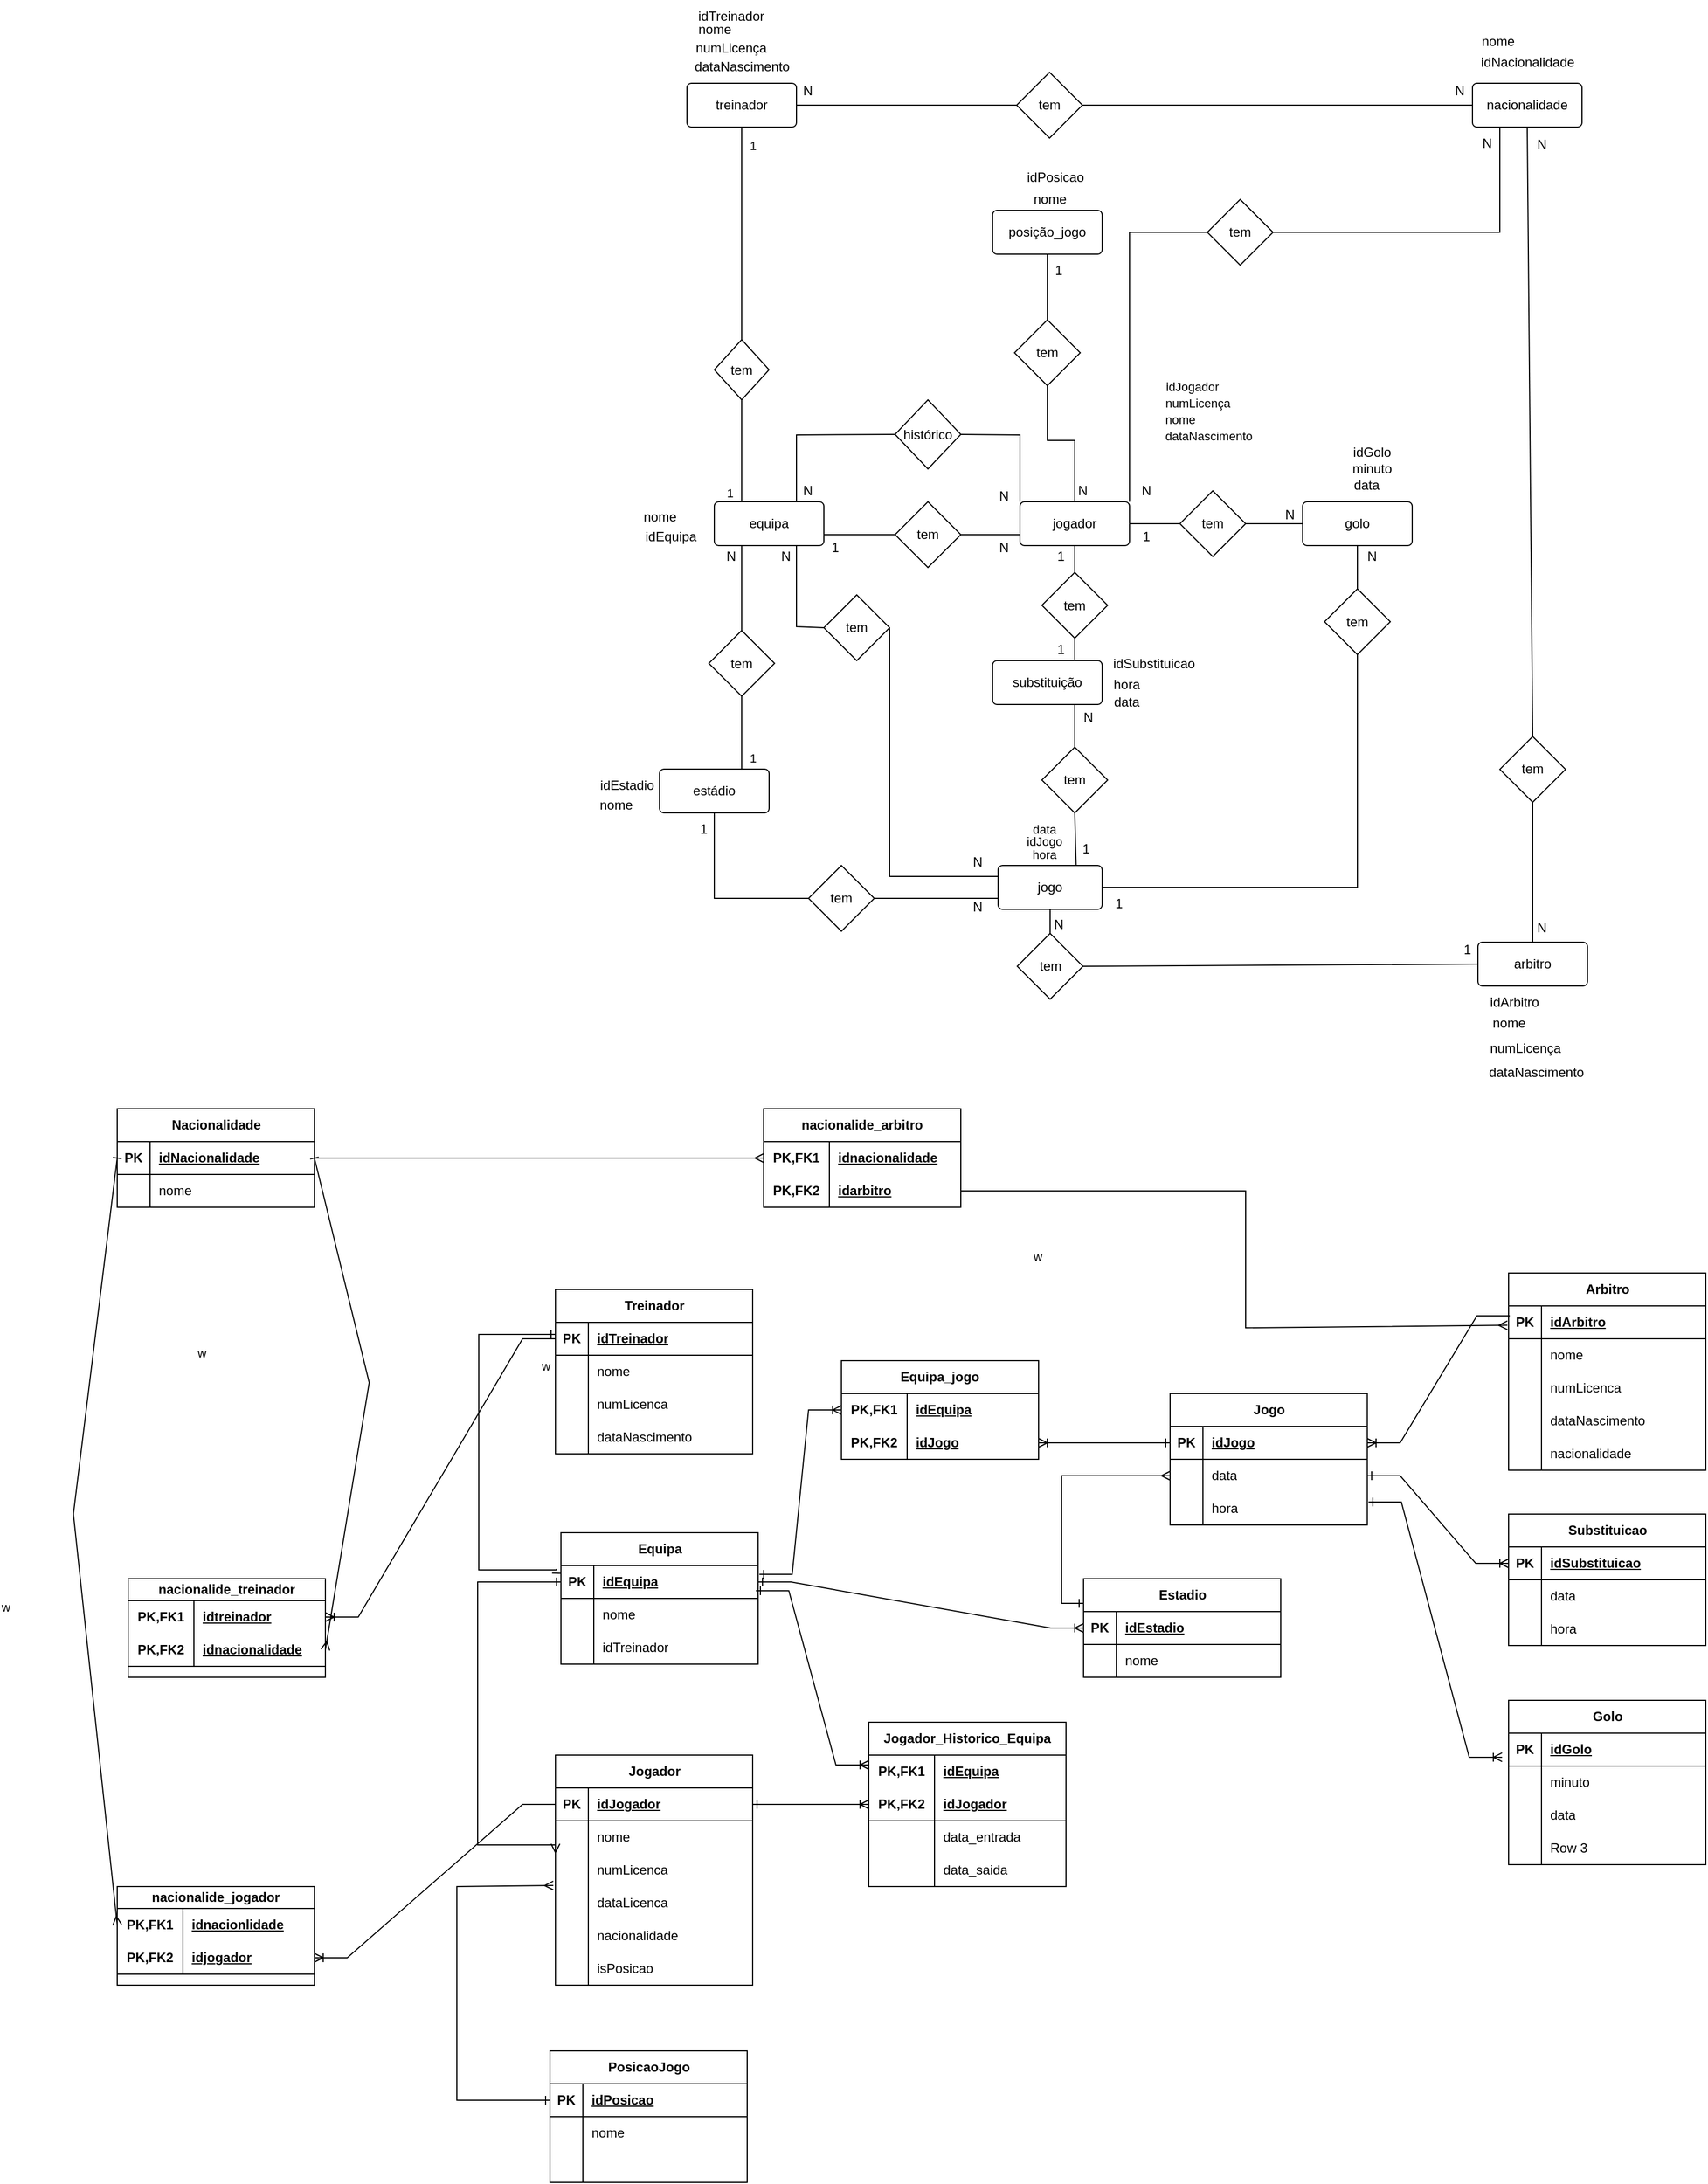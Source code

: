 <mxfile version="22.1.5" type="device">
  <diagram name="Página-1" id="k29LO2Y5olFIAJzZQsGU">
    <mxGraphModel dx="3452" dy="2474" grid="1" gridSize="10" guides="1" tooltips="1" connect="1" arrows="1" fold="1" page="1" pageScale="1" pageWidth="827" pageHeight="1169" math="0" shadow="0">
      <root>
        <mxCell id="0" />
        <mxCell id="1" parent="0" />
        <mxCell id="_OX-JBq8yyOv4rNZ1e_I-80" value="idJogador" style="text;html=1;align=center;verticalAlign=middle;resizable=0;points=[];autosize=1;strokeColor=none;fillColor=none;fontSize=11;" parent="1" vertex="1">
          <mxGeometry x="436" y="-824" width="70" height="30" as="geometry" />
        </mxCell>
        <mxCell id="_OX-JBq8yyOv4rNZ1e_I-81" value="nome" style="text;html=1;align=center;verticalAlign=middle;resizable=0;points=[];autosize=1;strokeColor=none;fillColor=none;fontSize=11;" parent="1" vertex="1">
          <mxGeometry x="435" y="-794" width="50" height="30" as="geometry" />
        </mxCell>
        <mxCell id="_OX-JBq8yyOv4rNZ1e_I-82" value="numLicença" style="text;html=1;align=center;verticalAlign=middle;resizable=0;points=[];autosize=1;strokeColor=none;fillColor=none;fontSize=11;" parent="1" vertex="1">
          <mxGeometry x="436" y="-809" width="80" height="30" as="geometry" />
        </mxCell>
        <mxCell id="_OX-JBq8yyOv4rNZ1e_I-83" value="dataNascimento" style="text;html=1;align=center;verticalAlign=middle;resizable=0;points=[];autosize=1;strokeColor=none;fillColor=none;fontSize=11;" parent="1" vertex="1">
          <mxGeometry x="436" y="-779" width="100" height="30" as="geometry" />
        </mxCell>
        <mxCell id="_OX-JBq8yyOv4rNZ1e_I-90" value="idGolo" style="text;html=1;align=center;verticalAlign=middle;resizable=0;points=[];autosize=1;strokeColor=none;fillColor=none;fontSize=12;" parent="1" vertex="1">
          <mxGeometry x="605" y="-764" width="60" height="30" as="geometry" />
        </mxCell>
        <mxCell id="_OX-JBq8yyOv4rNZ1e_I-91" value="minuto" style="text;html=1;align=center;verticalAlign=middle;resizable=0;points=[];autosize=1;strokeColor=none;fillColor=none;fontSize=12;" parent="1" vertex="1">
          <mxGeometry x="605" y="-749" width="60" height="30" as="geometry" />
        </mxCell>
        <mxCell id="_OX-JBq8yyOv4rNZ1e_I-92" value="data" style="text;html=1;align=center;verticalAlign=middle;resizable=0;points=[];autosize=1;strokeColor=none;fillColor=none;fontSize=12;" parent="1" vertex="1">
          <mxGeometry x="605" y="-734" width="50" height="30" as="geometry" />
        </mxCell>
        <mxCell id="_OX-JBq8yyOv4rNZ1e_I-133" value="idArbitro" style="text;html=1;align=center;verticalAlign=middle;resizable=0;points=[];autosize=1;strokeColor=none;fillColor=none;" parent="1" vertex="1">
          <mxGeometry x="730" y="-262" width="70" height="30" as="geometry" />
        </mxCell>
        <mxCell id="_OX-JBq8yyOv4rNZ1e_I-134" value="nome" style="text;html=1;align=center;verticalAlign=middle;resizable=0;points=[];autosize=1;strokeColor=none;fillColor=none;" parent="1" vertex="1">
          <mxGeometry x="735" y="-243" width="50" height="30" as="geometry" />
        </mxCell>
        <mxCell id="_OX-JBq8yyOv4rNZ1e_I-135" value="numLicença" style="text;html=1;align=center;verticalAlign=middle;resizable=0;points=[];autosize=1;strokeColor=none;fillColor=none;" parent="1" vertex="1">
          <mxGeometry x="730" y="-220" width="90" height="30" as="geometry" />
        </mxCell>
        <mxCell id="_OX-JBq8yyOv4rNZ1e_I-136" value="dataNascimento" style="text;html=1;align=center;verticalAlign=middle;resizable=0;points=[];autosize=1;strokeColor=none;fillColor=none;" parent="1" vertex="1">
          <mxGeometry x="730" y="-198" width="110" height="30" as="geometry" />
        </mxCell>
        <mxCell id="_OX-JBq8yyOv4rNZ1e_I-138" value="idEstadio" style="text;html=1;align=center;verticalAlign=middle;resizable=0;points=[];autosize=1;strokeColor=none;fillColor=none;" parent="1" vertex="1">
          <mxGeometry x="-80" y="-460" width="70" height="30" as="geometry" />
        </mxCell>
        <mxCell id="_OX-JBq8yyOv4rNZ1e_I-147" value="idSubstituicao" style="text;html=1;align=center;verticalAlign=middle;resizable=0;points=[];autosize=1;strokeColor=none;fillColor=none;fontSize=12;" parent="1" vertex="1">
          <mxGeometry x="386" y="-571.5" width="100" height="30" as="geometry" />
        </mxCell>
        <mxCell id="_OX-JBq8yyOv4rNZ1e_I-149" value="hora" style="text;html=1;align=center;verticalAlign=middle;resizable=0;points=[];autosize=1;strokeColor=none;fillColor=none;fontSize=12;" parent="1" vertex="1">
          <mxGeometry x="386" y="-552" width="50" height="30" as="geometry" />
        </mxCell>
        <mxCell id="_OX-JBq8yyOv4rNZ1e_I-152" value="data" style="text;html=1;align=center;verticalAlign=middle;resizable=0;points=[];autosize=1;strokeColor=none;fillColor=none;fontSize=12;" parent="1" vertex="1">
          <mxGeometry x="386" y="-536.5" width="50" height="30" as="geometry" />
        </mxCell>
        <mxCell id="_OX-JBq8yyOv4rNZ1e_I-153" value="nome" style="text;html=1;align=center;verticalAlign=middle;resizable=0;points=[];autosize=1;strokeColor=none;fillColor=none;" parent="1" vertex="1">
          <mxGeometry x="-80" y="-442" width="50" height="30" as="geometry" />
        </mxCell>
        <mxCell id="_OX-JBq8yyOv4rNZ1e_I-172" value="Treinador" style="shape=table;startSize=30;container=1;collapsible=1;childLayout=tableLayout;fixedRows=1;rowLines=0;fontStyle=1;align=center;resizeLast=1;html=1;" parent="1" vertex="1">
          <mxGeometry x="-110" y="15" width="180" height="150" as="geometry" />
        </mxCell>
        <mxCell id="_OX-JBq8yyOv4rNZ1e_I-173" value="" style="shape=tableRow;horizontal=0;startSize=0;swimlaneHead=0;swimlaneBody=0;fillColor=none;collapsible=0;dropTarget=0;points=[[0,0.5],[1,0.5]];portConstraint=eastwest;top=0;left=0;right=0;bottom=1;" parent="_OX-JBq8yyOv4rNZ1e_I-172" vertex="1">
          <mxGeometry y="30" width="180" height="30" as="geometry" />
        </mxCell>
        <mxCell id="_OX-JBq8yyOv4rNZ1e_I-174" value="PK" style="shape=partialRectangle;connectable=0;fillColor=none;top=0;left=0;bottom=0;right=0;fontStyle=1;overflow=hidden;whiteSpace=wrap;html=1;" parent="_OX-JBq8yyOv4rNZ1e_I-173" vertex="1">
          <mxGeometry width="30" height="30" as="geometry">
            <mxRectangle width="30" height="30" as="alternateBounds" />
          </mxGeometry>
        </mxCell>
        <mxCell id="_OX-JBq8yyOv4rNZ1e_I-175" value="idTreinador" style="shape=partialRectangle;connectable=0;fillColor=none;top=0;left=0;bottom=0;right=0;align=left;spacingLeft=6;fontStyle=5;overflow=hidden;whiteSpace=wrap;html=1;" parent="_OX-JBq8yyOv4rNZ1e_I-173" vertex="1">
          <mxGeometry x="30" width="150" height="30" as="geometry">
            <mxRectangle width="150" height="30" as="alternateBounds" />
          </mxGeometry>
        </mxCell>
        <mxCell id="_OX-JBq8yyOv4rNZ1e_I-176" value="" style="shape=tableRow;horizontal=0;startSize=0;swimlaneHead=0;swimlaneBody=0;fillColor=none;collapsible=0;dropTarget=0;points=[[0,0.5],[1,0.5]];portConstraint=eastwest;top=0;left=0;right=0;bottom=0;" parent="_OX-JBq8yyOv4rNZ1e_I-172" vertex="1">
          <mxGeometry y="60" width="180" height="30" as="geometry" />
        </mxCell>
        <mxCell id="_OX-JBq8yyOv4rNZ1e_I-177" value="" style="shape=partialRectangle;connectable=0;fillColor=none;top=0;left=0;bottom=0;right=0;editable=1;overflow=hidden;whiteSpace=wrap;html=1;" parent="_OX-JBq8yyOv4rNZ1e_I-176" vertex="1">
          <mxGeometry width="30" height="30" as="geometry">
            <mxRectangle width="30" height="30" as="alternateBounds" />
          </mxGeometry>
        </mxCell>
        <mxCell id="_OX-JBq8yyOv4rNZ1e_I-178" value="nome" style="shape=partialRectangle;connectable=0;fillColor=none;top=0;left=0;bottom=0;right=0;align=left;spacingLeft=6;overflow=hidden;whiteSpace=wrap;html=1;" parent="_OX-JBq8yyOv4rNZ1e_I-176" vertex="1">
          <mxGeometry x="30" width="150" height="30" as="geometry">
            <mxRectangle width="150" height="30" as="alternateBounds" />
          </mxGeometry>
        </mxCell>
        <mxCell id="_OX-JBq8yyOv4rNZ1e_I-179" value="" style="shape=tableRow;horizontal=0;startSize=0;swimlaneHead=0;swimlaneBody=0;fillColor=none;collapsible=0;dropTarget=0;points=[[0,0.5],[1,0.5]];portConstraint=eastwest;top=0;left=0;right=0;bottom=0;" parent="_OX-JBq8yyOv4rNZ1e_I-172" vertex="1">
          <mxGeometry y="90" width="180" height="30" as="geometry" />
        </mxCell>
        <mxCell id="_OX-JBq8yyOv4rNZ1e_I-180" value="" style="shape=partialRectangle;connectable=0;fillColor=none;top=0;left=0;bottom=0;right=0;editable=1;overflow=hidden;whiteSpace=wrap;html=1;" parent="_OX-JBq8yyOv4rNZ1e_I-179" vertex="1">
          <mxGeometry width="30" height="30" as="geometry">
            <mxRectangle width="30" height="30" as="alternateBounds" />
          </mxGeometry>
        </mxCell>
        <mxCell id="_OX-JBq8yyOv4rNZ1e_I-181" value="numLicenca" style="shape=partialRectangle;connectable=0;fillColor=none;top=0;left=0;bottom=0;right=0;align=left;spacingLeft=6;overflow=hidden;whiteSpace=wrap;html=1;" parent="_OX-JBq8yyOv4rNZ1e_I-179" vertex="1">
          <mxGeometry x="30" width="150" height="30" as="geometry">
            <mxRectangle width="150" height="30" as="alternateBounds" />
          </mxGeometry>
        </mxCell>
        <mxCell id="_OX-JBq8yyOv4rNZ1e_I-182" value="" style="shape=tableRow;horizontal=0;startSize=0;swimlaneHead=0;swimlaneBody=0;fillColor=none;collapsible=0;dropTarget=0;points=[[0,0.5],[1,0.5]];portConstraint=eastwest;top=0;left=0;right=0;bottom=0;" parent="_OX-JBq8yyOv4rNZ1e_I-172" vertex="1">
          <mxGeometry y="120" width="180" height="30" as="geometry" />
        </mxCell>
        <mxCell id="_OX-JBq8yyOv4rNZ1e_I-183" value="" style="shape=partialRectangle;connectable=0;fillColor=none;top=0;left=0;bottom=0;right=0;editable=1;overflow=hidden;whiteSpace=wrap;html=1;" parent="_OX-JBq8yyOv4rNZ1e_I-182" vertex="1">
          <mxGeometry width="30" height="30" as="geometry">
            <mxRectangle width="30" height="30" as="alternateBounds" />
          </mxGeometry>
        </mxCell>
        <mxCell id="_OX-JBq8yyOv4rNZ1e_I-184" value="dataNascimento" style="shape=partialRectangle;connectable=0;fillColor=none;top=0;left=0;bottom=0;right=0;align=left;spacingLeft=6;overflow=hidden;whiteSpace=wrap;html=1;" parent="_OX-JBq8yyOv4rNZ1e_I-182" vertex="1">
          <mxGeometry x="30" width="150" height="30" as="geometry">
            <mxRectangle width="150" height="30" as="alternateBounds" />
          </mxGeometry>
        </mxCell>
        <mxCell id="_OX-JBq8yyOv4rNZ1e_I-185" value="Jogo" style="shape=table;startSize=30;container=1;collapsible=1;childLayout=tableLayout;fixedRows=1;rowLines=0;fontStyle=1;align=center;resizeLast=1;html=1;" parent="1" vertex="1">
          <mxGeometry x="451" y="110" width="180" height="120" as="geometry" />
        </mxCell>
        <mxCell id="_OX-JBq8yyOv4rNZ1e_I-186" value="" style="shape=tableRow;horizontal=0;startSize=0;swimlaneHead=0;swimlaneBody=0;fillColor=none;collapsible=0;dropTarget=0;points=[[0,0.5],[1,0.5]];portConstraint=eastwest;top=0;left=0;right=0;bottom=1;" parent="_OX-JBq8yyOv4rNZ1e_I-185" vertex="1">
          <mxGeometry y="30" width="180" height="30" as="geometry" />
        </mxCell>
        <mxCell id="_OX-JBq8yyOv4rNZ1e_I-187" value="PK" style="shape=partialRectangle;connectable=0;fillColor=none;top=0;left=0;bottom=0;right=0;fontStyle=1;overflow=hidden;whiteSpace=wrap;html=1;" parent="_OX-JBq8yyOv4rNZ1e_I-186" vertex="1">
          <mxGeometry width="30" height="30" as="geometry">
            <mxRectangle width="30" height="30" as="alternateBounds" />
          </mxGeometry>
        </mxCell>
        <mxCell id="_OX-JBq8yyOv4rNZ1e_I-188" value="idJogo" style="shape=partialRectangle;connectable=0;fillColor=none;top=0;left=0;bottom=0;right=0;align=left;spacingLeft=6;fontStyle=5;overflow=hidden;whiteSpace=wrap;html=1;" parent="_OX-JBq8yyOv4rNZ1e_I-186" vertex="1">
          <mxGeometry x="30" width="150" height="30" as="geometry">
            <mxRectangle width="150" height="30" as="alternateBounds" />
          </mxGeometry>
        </mxCell>
        <mxCell id="_OX-JBq8yyOv4rNZ1e_I-189" value="" style="shape=tableRow;horizontal=0;startSize=0;swimlaneHead=0;swimlaneBody=0;fillColor=none;collapsible=0;dropTarget=0;points=[[0,0.5],[1,0.5]];portConstraint=eastwest;top=0;left=0;right=0;bottom=0;" parent="_OX-JBq8yyOv4rNZ1e_I-185" vertex="1">
          <mxGeometry y="60" width="180" height="30" as="geometry" />
        </mxCell>
        <mxCell id="_OX-JBq8yyOv4rNZ1e_I-190" value="" style="shape=partialRectangle;connectable=0;fillColor=none;top=0;left=0;bottom=0;right=0;editable=1;overflow=hidden;whiteSpace=wrap;html=1;" parent="_OX-JBq8yyOv4rNZ1e_I-189" vertex="1">
          <mxGeometry width="30" height="30" as="geometry">
            <mxRectangle width="30" height="30" as="alternateBounds" />
          </mxGeometry>
        </mxCell>
        <mxCell id="_OX-JBq8yyOv4rNZ1e_I-191" value="data" style="shape=partialRectangle;connectable=0;fillColor=none;top=0;left=0;bottom=0;right=0;align=left;spacingLeft=6;overflow=hidden;whiteSpace=wrap;html=1;" parent="_OX-JBq8yyOv4rNZ1e_I-189" vertex="1">
          <mxGeometry x="30" width="150" height="30" as="geometry">
            <mxRectangle width="150" height="30" as="alternateBounds" />
          </mxGeometry>
        </mxCell>
        <mxCell id="_OX-JBq8yyOv4rNZ1e_I-192" value="" style="shape=tableRow;horizontal=0;startSize=0;swimlaneHead=0;swimlaneBody=0;fillColor=none;collapsible=0;dropTarget=0;points=[[0,0.5],[1,0.5]];portConstraint=eastwest;top=0;left=0;right=0;bottom=0;" parent="_OX-JBq8yyOv4rNZ1e_I-185" vertex="1">
          <mxGeometry y="90" width="180" height="30" as="geometry" />
        </mxCell>
        <mxCell id="_OX-JBq8yyOv4rNZ1e_I-193" value="" style="shape=partialRectangle;connectable=0;fillColor=none;top=0;left=0;bottom=0;right=0;editable=1;overflow=hidden;whiteSpace=wrap;html=1;" parent="_OX-JBq8yyOv4rNZ1e_I-192" vertex="1">
          <mxGeometry width="30" height="30" as="geometry">
            <mxRectangle width="30" height="30" as="alternateBounds" />
          </mxGeometry>
        </mxCell>
        <mxCell id="_OX-JBq8yyOv4rNZ1e_I-194" value="hora" style="shape=partialRectangle;connectable=0;fillColor=none;top=0;left=0;bottom=0;right=0;align=left;spacingLeft=6;overflow=hidden;whiteSpace=wrap;html=1;" parent="_OX-JBq8yyOv4rNZ1e_I-192" vertex="1">
          <mxGeometry x="30" width="150" height="30" as="geometry">
            <mxRectangle width="150" height="30" as="alternateBounds" />
          </mxGeometry>
        </mxCell>
        <mxCell id="_OX-JBq8yyOv4rNZ1e_I-198" value="Golo" style="shape=table;startSize=30;container=1;collapsible=1;childLayout=tableLayout;fixedRows=1;rowLines=0;fontStyle=1;align=center;resizeLast=1;html=1;" parent="1" vertex="1">
          <mxGeometry x="760" y="390" width="180" height="150" as="geometry" />
        </mxCell>
        <mxCell id="_OX-JBq8yyOv4rNZ1e_I-199" value="" style="shape=tableRow;horizontal=0;startSize=0;swimlaneHead=0;swimlaneBody=0;fillColor=none;collapsible=0;dropTarget=0;points=[[0,0.5],[1,0.5]];portConstraint=eastwest;top=0;left=0;right=0;bottom=1;" parent="_OX-JBq8yyOv4rNZ1e_I-198" vertex="1">
          <mxGeometry y="30" width="180" height="30" as="geometry" />
        </mxCell>
        <mxCell id="_OX-JBq8yyOv4rNZ1e_I-200" value="PK" style="shape=partialRectangle;connectable=0;fillColor=none;top=0;left=0;bottom=0;right=0;fontStyle=1;overflow=hidden;whiteSpace=wrap;html=1;" parent="_OX-JBq8yyOv4rNZ1e_I-199" vertex="1">
          <mxGeometry width="30" height="30" as="geometry">
            <mxRectangle width="30" height="30" as="alternateBounds" />
          </mxGeometry>
        </mxCell>
        <mxCell id="_OX-JBq8yyOv4rNZ1e_I-201" value="idGolo" style="shape=partialRectangle;connectable=0;fillColor=none;top=0;left=0;bottom=0;right=0;align=left;spacingLeft=6;fontStyle=5;overflow=hidden;whiteSpace=wrap;html=1;" parent="_OX-JBq8yyOv4rNZ1e_I-199" vertex="1">
          <mxGeometry x="30" width="150" height="30" as="geometry">
            <mxRectangle width="150" height="30" as="alternateBounds" />
          </mxGeometry>
        </mxCell>
        <mxCell id="_OX-JBq8yyOv4rNZ1e_I-202" value="" style="shape=tableRow;horizontal=0;startSize=0;swimlaneHead=0;swimlaneBody=0;fillColor=none;collapsible=0;dropTarget=0;points=[[0,0.5],[1,0.5]];portConstraint=eastwest;top=0;left=0;right=0;bottom=0;" parent="_OX-JBq8yyOv4rNZ1e_I-198" vertex="1">
          <mxGeometry y="60" width="180" height="30" as="geometry" />
        </mxCell>
        <mxCell id="_OX-JBq8yyOv4rNZ1e_I-203" value="" style="shape=partialRectangle;connectable=0;fillColor=none;top=0;left=0;bottom=0;right=0;editable=1;overflow=hidden;whiteSpace=wrap;html=1;" parent="_OX-JBq8yyOv4rNZ1e_I-202" vertex="1">
          <mxGeometry width="30" height="30" as="geometry">
            <mxRectangle width="30" height="30" as="alternateBounds" />
          </mxGeometry>
        </mxCell>
        <mxCell id="_OX-JBq8yyOv4rNZ1e_I-204" value="minuto" style="shape=partialRectangle;connectable=0;fillColor=none;top=0;left=0;bottom=0;right=0;align=left;spacingLeft=6;overflow=hidden;whiteSpace=wrap;html=1;" parent="_OX-JBq8yyOv4rNZ1e_I-202" vertex="1">
          <mxGeometry x="30" width="150" height="30" as="geometry">
            <mxRectangle width="150" height="30" as="alternateBounds" />
          </mxGeometry>
        </mxCell>
        <mxCell id="_OX-JBq8yyOv4rNZ1e_I-205" value="" style="shape=tableRow;horizontal=0;startSize=0;swimlaneHead=0;swimlaneBody=0;fillColor=none;collapsible=0;dropTarget=0;points=[[0,0.5],[1,0.5]];portConstraint=eastwest;top=0;left=0;right=0;bottom=0;" parent="_OX-JBq8yyOv4rNZ1e_I-198" vertex="1">
          <mxGeometry y="90" width="180" height="30" as="geometry" />
        </mxCell>
        <mxCell id="_OX-JBq8yyOv4rNZ1e_I-206" value="" style="shape=partialRectangle;connectable=0;fillColor=none;top=0;left=0;bottom=0;right=0;editable=1;overflow=hidden;whiteSpace=wrap;html=1;" parent="_OX-JBq8yyOv4rNZ1e_I-205" vertex="1">
          <mxGeometry width="30" height="30" as="geometry">
            <mxRectangle width="30" height="30" as="alternateBounds" />
          </mxGeometry>
        </mxCell>
        <mxCell id="_OX-JBq8yyOv4rNZ1e_I-207" value="data" style="shape=partialRectangle;connectable=0;fillColor=none;top=0;left=0;bottom=0;right=0;align=left;spacingLeft=6;overflow=hidden;whiteSpace=wrap;html=1;" parent="_OX-JBq8yyOv4rNZ1e_I-205" vertex="1">
          <mxGeometry x="30" width="150" height="30" as="geometry">
            <mxRectangle width="150" height="30" as="alternateBounds" />
          </mxGeometry>
        </mxCell>
        <mxCell id="_OX-JBq8yyOv4rNZ1e_I-208" value="" style="shape=tableRow;horizontal=0;startSize=0;swimlaneHead=0;swimlaneBody=0;fillColor=none;collapsible=0;dropTarget=0;points=[[0,0.5],[1,0.5]];portConstraint=eastwest;top=0;left=0;right=0;bottom=0;" parent="_OX-JBq8yyOv4rNZ1e_I-198" vertex="1">
          <mxGeometry y="120" width="180" height="30" as="geometry" />
        </mxCell>
        <mxCell id="_OX-JBq8yyOv4rNZ1e_I-209" value="" style="shape=partialRectangle;connectable=0;fillColor=none;top=0;left=0;bottom=0;right=0;editable=1;overflow=hidden;whiteSpace=wrap;html=1;" parent="_OX-JBq8yyOv4rNZ1e_I-208" vertex="1">
          <mxGeometry width="30" height="30" as="geometry">
            <mxRectangle width="30" height="30" as="alternateBounds" />
          </mxGeometry>
        </mxCell>
        <mxCell id="_OX-JBq8yyOv4rNZ1e_I-210" value="Row 3" style="shape=partialRectangle;connectable=0;fillColor=none;top=0;left=0;bottom=0;right=0;align=left;spacingLeft=6;overflow=hidden;whiteSpace=wrap;html=1;" parent="_OX-JBq8yyOv4rNZ1e_I-208" vertex="1">
          <mxGeometry x="30" width="150" height="30" as="geometry">
            <mxRectangle width="150" height="30" as="alternateBounds" />
          </mxGeometry>
        </mxCell>
        <mxCell id="_OX-JBq8yyOv4rNZ1e_I-211" value="Arbitro" style="shape=table;startSize=30;container=1;collapsible=1;childLayout=tableLayout;fixedRows=1;rowLines=0;fontStyle=1;align=center;resizeLast=1;html=1;" parent="1" vertex="1">
          <mxGeometry x="760" width="180" height="180" as="geometry" />
        </mxCell>
        <mxCell id="_OX-JBq8yyOv4rNZ1e_I-212" value="" style="shape=tableRow;horizontal=0;startSize=0;swimlaneHead=0;swimlaneBody=0;fillColor=none;collapsible=0;dropTarget=0;points=[[0,0.5],[1,0.5]];portConstraint=eastwest;top=0;left=0;right=0;bottom=1;" parent="_OX-JBq8yyOv4rNZ1e_I-211" vertex="1">
          <mxGeometry y="30" width="180" height="30" as="geometry" />
        </mxCell>
        <mxCell id="_OX-JBq8yyOv4rNZ1e_I-213" value="PK" style="shape=partialRectangle;connectable=0;fillColor=none;top=0;left=0;bottom=0;right=0;fontStyle=1;overflow=hidden;whiteSpace=wrap;html=1;" parent="_OX-JBq8yyOv4rNZ1e_I-212" vertex="1">
          <mxGeometry width="30" height="30" as="geometry">
            <mxRectangle width="30" height="30" as="alternateBounds" />
          </mxGeometry>
        </mxCell>
        <mxCell id="_OX-JBq8yyOv4rNZ1e_I-214" value="idArbitro" style="shape=partialRectangle;connectable=0;fillColor=none;top=0;left=0;bottom=0;right=0;align=left;spacingLeft=6;fontStyle=5;overflow=hidden;whiteSpace=wrap;html=1;" parent="_OX-JBq8yyOv4rNZ1e_I-212" vertex="1">
          <mxGeometry x="30" width="150" height="30" as="geometry">
            <mxRectangle width="150" height="30" as="alternateBounds" />
          </mxGeometry>
        </mxCell>
        <mxCell id="_OX-JBq8yyOv4rNZ1e_I-215" value="" style="shape=tableRow;horizontal=0;startSize=0;swimlaneHead=0;swimlaneBody=0;fillColor=none;collapsible=0;dropTarget=0;points=[[0,0.5],[1,0.5]];portConstraint=eastwest;top=0;left=0;right=0;bottom=0;" parent="_OX-JBq8yyOv4rNZ1e_I-211" vertex="1">
          <mxGeometry y="60" width="180" height="30" as="geometry" />
        </mxCell>
        <mxCell id="_OX-JBq8yyOv4rNZ1e_I-216" value="" style="shape=partialRectangle;connectable=0;fillColor=none;top=0;left=0;bottom=0;right=0;editable=1;overflow=hidden;whiteSpace=wrap;html=1;" parent="_OX-JBq8yyOv4rNZ1e_I-215" vertex="1">
          <mxGeometry width="30" height="30" as="geometry">
            <mxRectangle width="30" height="30" as="alternateBounds" />
          </mxGeometry>
        </mxCell>
        <mxCell id="_OX-JBq8yyOv4rNZ1e_I-217" value="nome" style="shape=partialRectangle;connectable=0;fillColor=none;top=0;left=0;bottom=0;right=0;align=left;spacingLeft=6;overflow=hidden;whiteSpace=wrap;html=1;" parent="_OX-JBq8yyOv4rNZ1e_I-215" vertex="1">
          <mxGeometry x="30" width="150" height="30" as="geometry">
            <mxRectangle width="150" height="30" as="alternateBounds" />
          </mxGeometry>
        </mxCell>
        <mxCell id="_OX-JBq8yyOv4rNZ1e_I-218" value="" style="shape=tableRow;horizontal=0;startSize=0;swimlaneHead=0;swimlaneBody=0;fillColor=none;collapsible=0;dropTarget=0;points=[[0,0.5],[1,0.5]];portConstraint=eastwest;top=0;left=0;right=0;bottom=0;" parent="_OX-JBq8yyOv4rNZ1e_I-211" vertex="1">
          <mxGeometry y="90" width="180" height="30" as="geometry" />
        </mxCell>
        <mxCell id="_OX-JBq8yyOv4rNZ1e_I-219" value="" style="shape=partialRectangle;connectable=0;fillColor=none;top=0;left=0;bottom=0;right=0;editable=1;overflow=hidden;whiteSpace=wrap;html=1;" parent="_OX-JBq8yyOv4rNZ1e_I-218" vertex="1">
          <mxGeometry width="30" height="30" as="geometry">
            <mxRectangle width="30" height="30" as="alternateBounds" />
          </mxGeometry>
        </mxCell>
        <mxCell id="_OX-JBq8yyOv4rNZ1e_I-220" value="numLicenca" style="shape=partialRectangle;connectable=0;fillColor=none;top=0;left=0;bottom=0;right=0;align=left;spacingLeft=6;overflow=hidden;whiteSpace=wrap;html=1;" parent="_OX-JBq8yyOv4rNZ1e_I-218" vertex="1">
          <mxGeometry x="30" width="150" height="30" as="geometry">
            <mxRectangle width="150" height="30" as="alternateBounds" />
          </mxGeometry>
        </mxCell>
        <mxCell id="_OX-JBq8yyOv4rNZ1e_I-221" value="" style="shape=tableRow;horizontal=0;startSize=0;swimlaneHead=0;swimlaneBody=0;fillColor=none;collapsible=0;dropTarget=0;points=[[0,0.5],[1,0.5]];portConstraint=eastwest;top=0;left=0;right=0;bottom=0;" parent="_OX-JBq8yyOv4rNZ1e_I-211" vertex="1">
          <mxGeometry y="120" width="180" height="30" as="geometry" />
        </mxCell>
        <mxCell id="_OX-JBq8yyOv4rNZ1e_I-222" value="" style="shape=partialRectangle;connectable=0;fillColor=none;top=0;left=0;bottom=0;right=0;editable=1;overflow=hidden;whiteSpace=wrap;html=1;" parent="_OX-JBq8yyOv4rNZ1e_I-221" vertex="1">
          <mxGeometry width="30" height="30" as="geometry">
            <mxRectangle width="30" height="30" as="alternateBounds" />
          </mxGeometry>
        </mxCell>
        <mxCell id="_OX-JBq8yyOv4rNZ1e_I-223" value="dataNascimento" style="shape=partialRectangle;connectable=0;fillColor=none;top=0;left=0;bottom=0;right=0;align=left;spacingLeft=6;overflow=hidden;whiteSpace=wrap;html=1;" parent="_OX-JBq8yyOv4rNZ1e_I-221" vertex="1">
          <mxGeometry x="30" width="150" height="30" as="geometry">
            <mxRectangle width="150" height="30" as="alternateBounds" />
          </mxGeometry>
        </mxCell>
        <mxCell id="_OX-JBq8yyOv4rNZ1e_I-277" style="shape=tableRow;horizontal=0;startSize=0;swimlaneHead=0;swimlaneBody=0;fillColor=none;collapsible=0;dropTarget=0;points=[[0,0.5],[1,0.5]];portConstraint=eastwest;top=0;left=0;right=0;bottom=0;" parent="_OX-JBq8yyOv4rNZ1e_I-211" vertex="1">
          <mxGeometry y="150" width="180" height="30" as="geometry" />
        </mxCell>
        <mxCell id="_OX-JBq8yyOv4rNZ1e_I-278" style="shape=partialRectangle;connectable=0;fillColor=none;top=0;left=0;bottom=0;right=0;editable=1;overflow=hidden;whiteSpace=wrap;html=1;" parent="_OX-JBq8yyOv4rNZ1e_I-277" vertex="1">
          <mxGeometry width="30" height="30" as="geometry">
            <mxRectangle width="30" height="30" as="alternateBounds" />
          </mxGeometry>
        </mxCell>
        <mxCell id="_OX-JBq8yyOv4rNZ1e_I-279" value="nacionalidade" style="shape=partialRectangle;connectable=0;fillColor=none;top=0;left=0;bottom=0;right=0;align=left;spacingLeft=6;overflow=hidden;whiteSpace=wrap;html=1;" parent="_OX-JBq8yyOv4rNZ1e_I-277" vertex="1">
          <mxGeometry x="30" width="150" height="30" as="geometry">
            <mxRectangle width="150" height="30" as="alternateBounds" />
          </mxGeometry>
        </mxCell>
        <mxCell id="_OX-JBq8yyOv4rNZ1e_I-224" value="Jogador" style="shape=table;startSize=30;container=1;collapsible=1;childLayout=tableLayout;fixedRows=1;rowLines=0;fontStyle=1;align=center;resizeLast=1;html=1;" parent="1" vertex="1">
          <mxGeometry x="-110" y="440" width="180" height="210" as="geometry" />
        </mxCell>
        <mxCell id="_OX-JBq8yyOv4rNZ1e_I-225" value="" style="shape=tableRow;horizontal=0;startSize=0;swimlaneHead=0;swimlaneBody=0;fillColor=none;collapsible=0;dropTarget=0;points=[[0,0.5],[1,0.5]];portConstraint=eastwest;top=0;left=0;right=0;bottom=1;" parent="_OX-JBq8yyOv4rNZ1e_I-224" vertex="1">
          <mxGeometry y="30" width="180" height="30" as="geometry" />
        </mxCell>
        <mxCell id="_OX-JBq8yyOv4rNZ1e_I-226" value="PK" style="shape=partialRectangle;connectable=0;fillColor=none;top=0;left=0;bottom=0;right=0;fontStyle=1;overflow=hidden;whiteSpace=wrap;html=1;" parent="_OX-JBq8yyOv4rNZ1e_I-225" vertex="1">
          <mxGeometry width="30" height="30" as="geometry">
            <mxRectangle width="30" height="30" as="alternateBounds" />
          </mxGeometry>
        </mxCell>
        <mxCell id="_OX-JBq8yyOv4rNZ1e_I-227" value="idJogador" style="shape=partialRectangle;connectable=0;fillColor=none;top=0;left=0;bottom=0;right=0;align=left;spacingLeft=6;fontStyle=5;overflow=hidden;whiteSpace=wrap;html=1;" parent="_OX-JBq8yyOv4rNZ1e_I-225" vertex="1">
          <mxGeometry x="30" width="150" height="30" as="geometry">
            <mxRectangle width="150" height="30" as="alternateBounds" />
          </mxGeometry>
        </mxCell>
        <mxCell id="_OX-JBq8yyOv4rNZ1e_I-228" value="" style="shape=tableRow;horizontal=0;startSize=0;swimlaneHead=0;swimlaneBody=0;fillColor=none;collapsible=0;dropTarget=0;points=[[0,0.5],[1,0.5]];portConstraint=eastwest;top=0;left=0;right=0;bottom=0;" parent="_OX-JBq8yyOv4rNZ1e_I-224" vertex="1">
          <mxGeometry y="60" width="180" height="30" as="geometry" />
        </mxCell>
        <mxCell id="_OX-JBq8yyOv4rNZ1e_I-229" value="" style="shape=partialRectangle;connectable=0;fillColor=none;top=0;left=0;bottom=0;right=0;editable=1;overflow=hidden;whiteSpace=wrap;html=1;" parent="_OX-JBq8yyOv4rNZ1e_I-228" vertex="1">
          <mxGeometry width="30" height="30" as="geometry">
            <mxRectangle width="30" height="30" as="alternateBounds" />
          </mxGeometry>
        </mxCell>
        <mxCell id="_OX-JBq8yyOv4rNZ1e_I-230" value="nome" style="shape=partialRectangle;connectable=0;fillColor=none;top=0;left=0;bottom=0;right=0;align=left;spacingLeft=6;overflow=hidden;whiteSpace=wrap;html=1;" parent="_OX-JBq8yyOv4rNZ1e_I-228" vertex="1">
          <mxGeometry x="30" width="150" height="30" as="geometry">
            <mxRectangle width="150" height="30" as="alternateBounds" />
          </mxGeometry>
        </mxCell>
        <mxCell id="_OX-JBq8yyOv4rNZ1e_I-231" value="" style="shape=tableRow;horizontal=0;startSize=0;swimlaneHead=0;swimlaneBody=0;fillColor=none;collapsible=0;dropTarget=0;points=[[0,0.5],[1,0.5]];portConstraint=eastwest;top=0;left=0;right=0;bottom=0;" parent="_OX-JBq8yyOv4rNZ1e_I-224" vertex="1">
          <mxGeometry y="90" width="180" height="30" as="geometry" />
        </mxCell>
        <mxCell id="_OX-JBq8yyOv4rNZ1e_I-232" value="" style="shape=partialRectangle;connectable=0;fillColor=none;top=0;left=0;bottom=0;right=0;editable=1;overflow=hidden;whiteSpace=wrap;html=1;" parent="_OX-JBq8yyOv4rNZ1e_I-231" vertex="1">
          <mxGeometry width="30" height="30" as="geometry">
            <mxRectangle width="30" height="30" as="alternateBounds" />
          </mxGeometry>
        </mxCell>
        <mxCell id="_OX-JBq8yyOv4rNZ1e_I-233" value="numLicenca" style="shape=partialRectangle;connectable=0;fillColor=none;top=0;left=0;bottom=0;right=0;align=left;spacingLeft=6;overflow=hidden;whiteSpace=wrap;html=1;" parent="_OX-JBq8yyOv4rNZ1e_I-231" vertex="1">
          <mxGeometry x="30" width="150" height="30" as="geometry">
            <mxRectangle width="150" height="30" as="alternateBounds" />
          </mxGeometry>
        </mxCell>
        <mxCell id="_OX-JBq8yyOv4rNZ1e_I-234" value="" style="shape=tableRow;horizontal=0;startSize=0;swimlaneHead=0;swimlaneBody=0;fillColor=none;collapsible=0;dropTarget=0;points=[[0,0.5],[1,0.5]];portConstraint=eastwest;top=0;left=0;right=0;bottom=0;" parent="_OX-JBq8yyOv4rNZ1e_I-224" vertex="1">
          <mxGeometry y="120" width="180" height="30" as="geometry" />
        </mxCell>
        <mxCell id="_OX-JBq8yyOv4rNZ1e_I-235" value="" style="shape=partialRectangle;connectable=0;fillColor=none;top=0;left=0;bottom=0;right=0;editable=1;overflow=hidden;whiteSpace=wrap;html=1;" parent="_OX-JBq8yyOv4rNZ1e_I-234" vertex="1">
          <mxGeometry width="30" height="30" as="geometry">
            <mxRectangle width="30" height="30" as="alternateBounds" />
          </mxGeometry>
        </mxCell>
        <mxCell id="_OX-JBq8yyOv4rNZ1e_I-236" value="dataLicenca" style="shape=partialRectangle;connectable=0;fillColor=none;top=0;left=0;bottom=0;right=0;align=left;spacingLeft=6;overflow=hidden;whiteSpace=wrap;html=1;" parent="_OX-JBq8yyOv4rNZ1e_I-234" vertex="1">
          <mxGeometry x="30" width="150" height="30" as="geometry">
            <mxRectangle width="150" height="30" as="alternateBounds" />
          </mxGeometry>
        </mxCell>
        <mxCell id="_OX-JBq8yyOv4rNZ1e_I-266" style="shape=tableRow;horizontal=0;startSize=0;swimlaneHead=0;swimlaneBody=0;fillColor=none;collapsible=0;dropTarget=0;points=[[0,0.5],[1,0.5]];portConstraint=eastwest;top=0;left=0;right=0;bottom=0;" parent="_OX-JBq8yyOv4rNZ1e_I-224" vertex="1">
          <mxGeometry y="150" width="180" height="30" as="geometry" />
        </mxCell>
        <mxCell id="_OX-JBq8yyOv4rNZ1e_I-267" style="shape=partialRectangle;connectable=0;fillColor=none;top=0;left=0;bottom=0;right=0;editable=1;overflow=hidden;whiteSpace=wrap;html=1;" parent="_OX-JBq8yyOv4rNZ1e_I-266" vertex="1">
          <mxGeometry width="30" height="30" as="geometry">
            <mxRectangle width="30" height="30" as="alternateBounds" />
          </mxGeometry>
        </mxCell>
        <mxCell id="_OX-JBq8yyOv4rNZ1e_I-268" value="nacionalidade" style="shape=partialRectangle;connectable=0;fillColor=none;top=0;left=0;bottom=0;right=0;align=left;spacingLeft=6;overflow=hidden;whiteSpace=wrap;html=1;" parent="_OX-JBq8yyOv4rNZ1e_I-266" vertex="1">
          <mxGeometry x="30" width="150" height="30" as="geometry">
            <mxRectangle width="150" height="30" as="alternateBounds" />
          </mxGeometry>
        </mxCell>
        <mxCell id="_OX-JBq8yyOv4rNZ1e_I-326" style="shape=tableRow;horizontal=0;startSize=0;swimlaneHead=0;swimlaneBody=0;fillColor=none;collapsible=0;dropTarget=0;points=[[0,0.5],[1,0.5]];portConstraint=eastwest;top=0;left=0;right=0;bottom=0;" parent="_OX-JBq8yyOv4rNZ1e_I-224" vertex="1">
          <mxGeometry y="180" width="180" height="30" as="geometry" />
        </mxCell>
        <mxCell id="_OX-JBq8yyOv4rNZ1e_I-327" style="shape=partialRectangle;connectable=0;fillColor=none;top=0;left=0;bottom=0;right=0;editable=1;overflow=hidden;whiteSpace=wrap;html=1;" parent="_OX-JBq8yyOv4rNZ1e_I-326" vertex="1">
          <mxGeometry width="30" height="30" as="geometry">
            <mxRectangle width="30" height="30" as="alternateBounds" />
          </mxGeometry>
        </mxCell>
        <mxCell id="_OX-JBq8yyOv4rNZ1e_I-328" value="isPosicao" style="shape=partialRectangle;connectable=0;fillColor=none;top=0;left=0;bottom=0;right=0;align=left;spacingLeft=6;overflow=hidden;whiteSpace=wrap;html=1;" parent="_OX-JBq8yyOv4rNZ1e_I-326" vertex="1">
          <mxGeometry x="30" width="150" height="30" as="geometry">
            <mxRectangle width="150" height="30" as="alternateBounds" />
          </mxGeometry>
        </mxCell>
        <mxCell id="_OX-JBq8yyOv4rNZ1e_I-237" value="Estadio" style="shape=table;startSize=30;container=1;collapsible=1;childLayout=tableLayout;fixedRows=1;rowLines=0;fontStyle=1;align=center;resizeLast=1;html=1;" parent="1" vertex="1">
          <mxGeometry x="372" y="279" width="180" height="90" as="geometry" />
        </mxCell>
        <mxCell id="_OX-JBq8yyOv4rNZ1e_I-238" value="" style="shape=tableRow;horizontal=0;startSize=0;swimlaneHead=0;swimlaneBody=0;fillColor=none;collapsible=0;dropTarget=0;points=[[0,0.5],[1,0.5]];portConstraint=eastwest;top=0;left=0;right=0;bottom=1;" parent="_OX-JBq8yyOv4rNZ1e_I-237" vertex="1">
          <mxGeometry y="30" width="180" height="30" as="geometry" />
        </mxCell>
        <mxCell id="_OX-JBq8yyOv4rNZ1e_I-239" value="PK" style="shape=partialRectangle;connectable=0;fillColor=none;top=0;left=0;bottom=0;right=0;fontStyle=1;overflow=hidden;whiteSpace=wrap;html=1;" parent="_OX-JBq8yyOv4rNZ1e_I-238" vertex="1">
          <mxGeometry width="30" height="30" as="geometry">
            <mxRectangle width="30" height="30" as="alternateBounds" />
          </mxGeometry>
        </mxCell>
        <mxCell id="_OX-JBq8yyOv4rNZ1e_I-240" value="idEstadio" style="shape=partialRectangle;connectable=0;fillColor=none;top=0;left=0;bottom=0;right=0;align=left;spacingLeft=6;fontStyle=5;overflow=hidden;whiteSpace=wrap;html=1;" parent="_OX-JBq8yyOv4rNZ1e_I-238" vertex="1">
          <mxGeometry x="30" width="150" height="30" as="geometry">
            <mxRectangle width="150" height="30" as="alternateBounds" />
          </mxGeometry>
        </mxCell>
        <mxCell id="_OX-JBq8yyOv4rNZ1e_I-241" value="" style="shape=tableRow;horizontal=0;startSize=0;swimlaneHead=0;swimlaneBody=0;fillColor=none;collapsible=0;dropTarget=0;points=[[0,0.5],[1,0.5]];portConstraint=eastwest;top=0;left=0;right=0;bottom=0;" parent="_OX-JBq8yyOv4rNZ1e_I-237" vertex="1">
          <mxGeometry y="60" width="180" height="30" as="geometry" />
        </mxCell>
        <mxCell id="_OX-JBq8yyOv4rNZ1e_I-242" value="" style="shape=partialRectangle;connectable=0;fillColor=none;top=0;left=0;bottom=0;right=0;editable=1;overflow=hidden;whiteSpace=wrap;html=1;" parent="_OX-JBq8yyOv4rNZ1e_I-241" vertex="1">
          <mxGeometry width="30" height="30" as="geometry">
            <mxRectangle width="30" height="30" as="alternateBounds" />
          </mxGeometry>
        </mxCell>
        <mxCell id="_OX-JBq8yyOv4rNZ1e_I-243" value="nome" style="shape=partialRectangle;connectable=0;fillColor=none;top=0;left=0;bottom=0;right=0;align=left;spacingLeft=6;overflow=hidden;whiteSpace=wrap;html=1;" parent="_OX-JBq8yyOv4rNZ1e_I-241" vertex="1">
          <mxGeometry x="30" width="150" height="30" as="geometry">
            <mxRectangle width="150" height="30" as="alternateBounds" />
          </mxGeometry>
        </mxCell>
        <mxCell id="_OX-JBq8yyOv4rNZ1e_I-250" value="Equipa" style="shape=table;startSize=30;container=1;collapsible=1;childLayout=tableLayout;fixedRows=1;rowLines=0;fontStyle=1;align=center;resizeLast=1;html=1;" parent="1" vertex="1">
          <mxGeometry x="-105" y="237" width="180" height="120" as="geometry" />
        </mxCell>
        <mxCell id="_OX-JBq8yyOv4rNZ1e_I-251" value="" style="shape=tableRow;horizontal=0;startSize=0;swimlaneHead=0;swimlaneBody=0;fillColor=none;collapsible=0;dropTarget=0;points=[[0,0.5],[1,0.5]];portConstraint=eastwest;top=0;left=0;right=0;bottom=1;" parent="_OX-JBq8yyOv4rNZ1e_I-250" vertex="1">
          <mxGeometry y="30" width="180" height="30" as="geometry" />
        </mxCell>
        <mxCell id="_OX-JBq8yyOv4rNZ1e_I-252" value="PK" style="shape=partialRectangle;connectable=0;fillColor=none;top=0;left=0;bottom=0;right=0;fontStyle=1;overflow=hidden;whiteSpace=wrap;html=1;" parent="_OX-JBq8yyOv4rNZ1e_I-251" vertex="1">
          <mxGeometry width="30" height="30" as="geometry">
            <mxRectangle width="30" height="30" as="alternateBounds" />
          </mxGeometry>
        </mxCell>
        <mxCell id="_OX-JBq8yyOv4rNZ1e_I-253" value="idEquipa" style="shape=partialRectangle;connectable=0;fillColor=none;top=0;left=0;bottom=0;right=0;align=left;spacingLeft=6;fontStyle=5;overflow=hidden;whiteSpace=wrap;html=1;" parent="_OX-JBq8yyOv4rNZ1e_I-251" vertex="1">
          <mxGeometry x="30" width="150" height="30" as="geometry">
            <mxRectangle width="150" height="30" as="alternateBounds" />
          </mxGeometry>
        </mxCell>
        <mxCell id="_OX-JBq8yyOv4rNZ1e_I-254" value="" style="shape=tableRow;horizontal=0;startSize=0;swimlaneHead=0;swimlaneBody=0;fillColor=none;collapsible=0;dropTarget=0;points=[[0,0.5],[1,0.5]];portConstraint=eastwest;top=0;left=0;right=0;bottom=0;" parent="_OX-JBq8yyOv4rNZ1e_I-250" vertex="1">
          <mxGeometry y="60" width="180" height="30" as="geometry" />
        </mxCell>
        <mxCell id="_OX-JBq8yyOv4rNZ1e_I-255" value="" style="shape=partialRectangle;connectable=0;fillColor=none;top=0;left=0;bottom=0;right=0;editable=1;overflow=hidden;whiteSpace=wrap;html=1;" parent="_OX-JBq8yyOv4rNZ1e_I-254" vertex="1">
          <mxGeometry width="30" height="30" as="geometry">
            <mxRectangle width="30" height="30" as="alternateBounds" />
          </mxGeometry>
        </mxCell>
        <mxCell id="_OX-JBq8yyOv4rNZ1e_I-256" value="nome" style="shape=partialRectangle;connectable=0;fillColor=none;top=0;left=0;bottom=0;right=0;align=left;spacingLeft=6;overflow=hidden;whiteSpace=wrap;html=1;" parent="_OX-JBq8yyOv4rNZ1e_I-254" vertex="1">
          <mxGeometry x="30" width="150" height="30" as="geometry">
            <mxRectangle width="150" height="30" as="alternateBounds" />
          </mxGeometry>
        </mxCell>
        <mxCell id="_OX-JBq8yyOv4rNZ1e_I-300" style="shape=tableRow;horizontal=0;startSize=0;swimlaneHead=0;swimlaneBody=0;fillColor=none;collapsible=0;dropTarget=0;points=[[0,0.5],[1,0.5]];portConstraint=eastwest;top=0;left=0;right=0;bottom=0;" parent="_OX-JBq8yyOv4rNZ1e_I-250" vertex="1">
          <mxGeometry y="90" width="180" height="30" as="geometry" />
        </mxCell>
        <mxCell id="_OX-JBq8yyOv4rNZ1e_I-301" style="shape=partialRectangle;connectable=0;fillColor=none;top=0;left=0;bottom=0;right=0;editable=1;overflow=hidden;whiteSpace=wrap;html=1;" parent="_OX-JBq8yyOv4rNZ1e_I-300" vertex="1">
          <mxGeometry width="30" height="30" as="geometry">
            <mxRectangle width="30" height="30" as="alternateBounds" />
          </mxGeometry>
        </mxCell>
        <mxCell id="_OX-JBq8yyOv4rNZ1e_I-302" value="idTreinador" style="shape=partialRectangle;connectable=0;fillColor=none;top=0;left=0;bottom=0;right=0;align=left;spacingLeft=6;overflow=hidden;whiteSpace=wrap;html=1;" parent="_OX-JBq8yyOv4rNZ1e_I-300" vertex="1">
          <mxGeometry x="30" width="150" height="30" as="geometry">
            <mxRectangle width="150" height="30" as="alternateBounds" />
          </mxGeometry>
        </mxCell>
        <mxCell id="_OX-JBq8yyOv4rNZ1e_I-274" value="idJogo" style="text;html=1;align=center;verticalAlign=middle;resizable=0;points=[];autosize=1;strokeColor=none;fillColor=none;fontSize=11;" parent="1" vertex="1">
          <mxGeometry x="306" y="-409" width="60" height="30" as="geometry" />
        </mxCell>
        <mxCell id="_OX-JBq8yyOv4rNZ1e_I-275" value="data" style="text;html=1;align=center;verticalAlign=middle;resizable=0;points=[];autosize=1;strokeColor=none;fillColor=none;fontSize=11;" parent="1" vertex="1">
          <mxGeometry x="316" y="-420" width="40" height="30" as="geometry" />
        </mxCell>
        <mxCell id="_OX-JBq8yyOv4rNZ1e_I-276" value="hora" style="text;html=1;align=center;verticalAlign=middle;resizable=0;points=[];autosize=1;strokeColor=none;fillColor=none;fontSize=11;" parent="1" vertex="1">
          <mxGeometry x="311" y="-397" width="50" height="30" as="geometry" />
        </mxCell>
        <mxCell id="_OX-JBq8yyOv4rNZ1e_I-280" value="Substituicao" style="shape=table;startSize=30;container=1;collapsible=1;childLayout=tableLayout;fixedRows=1;rowLines=0;fontStyle=1;align=center;resizeLast=1;html=1;" parent="1" vertex="1">
          <mxGeometry x="760" y="220" width="180" height="120" as="geometry" />
        </mxCell>
        <mxCell id="_OX-JBq8yyOv4rNZ1e_I-281" value="" style="shape=tableRow;horizontal=0;startSize=0;swimlaneHead=0;swimlaneBody=0;fillColor=none;collapsible=0;dropTarget=0;points=[[0,0.5],[1,0.5]];portConstraint=eastwest;top=0;left=0;right=0;bottom=1;" parent="_OX-JBq8yyOv4rNZ1e_I-280" vertex="1">
          <mxGeometry y="30" width="180" height="30" as="geometry" />
        </mxCell>
        <mxCell id="_OX-JBq8yyOv4rNZ1e_I-282" value="PK" style="shape=partialRectangle;connectable=0;fillColor=none;top=0;left=0;bottom=0;right=0;fontStyle=1;overflow=hidden;whiteSpace=wrap;html=1;" parent="_OX-JBq8yyOv4rNZ1e_I-281" vertex="1">
          <mxGeometry width="30" height="30" as="geometry">
            <mxRectangle width="30" height="30" as="alternateBounds" />
          </mxGeometry>
        </mxCell>
        <mxCell id="_OX-JBq8yyOv4rNZ1e_I-283" value="idSubstituicao" style="shape=partialRectangle;connectable=0;fillColor=none;top=0;left=0;bottom=0;right=0;align=left;spacingLeft=6;fontStyle=5;overflow=hidden;whiteSpace=wrap;html=1;" parent="_OX-JBq8yyOv4rNZ1e_I-281" vertex="1">
          <mxGeometry x="30" width="150" height="30" as="geometry">
            <mxRectangle width="150" height="30" as="alternateBounds" />
          </mxGeometry>
        </mxCell>
        <mxCell id="_OX-JBq8yyOv4rNZ1e_I-284" value="" style="shape=tableRow;horizontal=0;startSize=0;swimlaneHead=0;swimlaneBody=0;fillColor=none;collapsible=0;dropTarget=0;points=[[0,0.5],[1,0.5]];portConstraint=eastwest;top=0;left=0;right=0;bottom=0;" parent="_OX-JBq8yyOv4rNZ1e_I-280" vertex="1">
          <mxGeometry y="60" width="180" height="30" as="geometry" />
        </mxCell>
        <mxCell id="_OX-JBq8yyOv4rNZ1e_I-285" value="" style="shape=partialRectangle;connectable=0;fillColor=none;top=0;left=0;bottom=0;right=0;editable=1;overflow=hidden;whiteSpace=wrap;html=1;" parent="_OX-JBq8yyOv4rNZ1e_I-284" vertex="1">
          <mxGeometry width="30" height="30" as="geometry">
            <mxRectangle width="30" height="30" as="alternateBounds" />
          </mxGeometry>
        </mxCell>
        <mxCell id="_OX-JBq8yyOv4rNZ1e_I-286" value="data" style="shape=partialRectangle;connectable=0;fillColor=none;top=0;left=0;bottom=0;right=0;align=left;spacingLeft=6;overflow=hidden;whiteSpace=wrap;html=1;" parent="_OX-JBq8yyOv4rNZ1e_I-284" vertex="1">
          <mxGeometry x="30" width="150" height="30" as="geometry">
            <mxRectangle width="150" height="30" as="alternateBounds" />
          </mxGeometry>
        </mxCell>
        <mxCell id="_OX-JBq8yyOv4rNZ1e_I-287" value="" style="shape=tableRow;horizontal=0;startSize=0;swimlaneHead=0;swimlaneBody=0;fillColor=none;collapsible=0;dropTarget=0;points=[[0,0.5],[1,0.5]];portConstraint=eastwest;top=0;left=0;right=0;bottom=0;" parent="_OX-JBq8yyOv4rNZ1e_I-280" vertex="1">
          <mxGeometry y="90" width="180" height="30" as="geometry" />
        </mxCell>
        <mxCell id="_OX-JBq8yyOv4rNZ1e_I-288" value="" style="shape=partialRectangle;connectable=0;fillColor=none;top=0;left=0;bottom=0;right=0;editable=1;overflow=hidden;whiteSpace=wrap;html=1;" parent="_OX-JBq8yyOv4rNZ1e_I-287" vertex="1">
          <mxGeometry width="30" height="30" as="geometry">
            <mxRectangle width="30" height="30" as="alternateBounds" />
          </mxGeometry>
        </mxCell>
        <mxCell id="_OX-JBq8yyOv4rNZ1e_I-289" value="hora" style="shape=partialRectangle;connectable=0;fillColor=none;top=0;left=0;bottom=0;right=0;align=left;spacingLeft=6;overflow=hidden;whiteSpace=wrap;html=1;" parent="_OX-JBq8yyOv4rNZ1e_I-287" vertex="1">
          <mxGeometry x="30" width="150" height="30" as="geometry">
            <mxRectangle width="150" height="30" as="alternateBounds" />
          </mxGeometry>
        </mxCell>
        <mxCell id="_OX-JBq8yyOv4rNZ1e_I-290" value="PosicaoJogo" style="shape=table;startSize=30;container=1;collapsible=1;childLayout=tableLayout;fixedRows=1;rowLines=0;fontStyle=1;align=center;resizeLast=1;html=1;" parent="1" vertex="1">
          <mxGeometry x="-115" y="710" width="180" height="120" as="geometry" />
        </mxCell>
        <mxCell id="_OX-JBq8yyOv4rNZ1e_I-291" value="" style="shape=tableRow;horizontal=0;startSize=0;swimlaneHead=0;swimlaneBody=0;fillColor=none;collapsible=0;dropTarget=0;points=[[0,0.5],[1,0.5]];portConstraint=eastwest;top=0;left=0;right=0;bottom=1;" parent="_OX-JBq8yyOv4rNZ1e_I-290" vertex="1">
          <mxGeometry y="30" width="180" height="30" as="geometry" />
        </mxCell>
        <mxCell id="_OX-JBq8yyOv4rNZ1e_I-292" value="PK" style="shape=partialRectangle;connectable=0;fillColor=none;top=0;left=0;bottom=0;right=0;fontStyle=1;overflow=hidden;whiteSpace=wrap;html=1;" parent="_OX-JBq8yyOv4rNZ1e_I-291" vertex="1">
          <mxGeometry width="30" height="30" as="geometry">
            <mxRectangle width="30" height="30" as="alternateBounds" />
          </mxGeometry>
        </mxCell>
        <mxCell id="_OX-JBq8yyOv4rNZ1e_I-293" value="idPosicao" style="shape=partialRectangle;connectable=0;fillColor=none;top=0;left=0;bottom=0;right=0;align=left;spacingLeft=6;fontStyle=5;overflow=hidden;whiteSpace=wrap;html=1;" parent="_OX-JBq8yyOv4rNZ1e_I-291" vertex="1">
          <mxGeometry x="30" width="150" height="30" as="geometry">
            <mxRectangle width="150" height="30" as="alternateBounds" />
          </mxGeometry>
        </mxCell>
        <mxCell id="_OX-JBq8yyOv4rNZ1e_I-294" value="" style="shape=tableRow;horizontal=0;startSize=0;swimlaneHead=0;swimlaneBody=0;fillColor=none;collapsible=0;dropTarget=0;points=[[0,0.5],[1,0.5]];portConstraint=eastwest;top=0;left=0;right=0;bottom=0;" parent="_OX-JBq8yyOv4rNZ1e_I-290" vertex="1">
          <mxGeometry y="60" width="180" height="30" as="geometry" />
        </mxCell>
        <mxCell id="_OX-JBq8yyOv4rNZ1e_I-295" value="" style="shape=partialRectangle;connectable=0;fillColor=none;top=0;left=0;bottom=0;right=0;editable=1;overflow=hidden;whiteSpace=wrap;html=1;" parent="_OX-JBq8yyOv4rNZ1e_I-294" vertex="1">
          <mxGeometry width="30" height="30" as="geometry">
            <mxRectangle width="30" height="30" as="alternateBounds" />
          </mxGeometry>
        </mxCell>
        <mxCell id="_OX-JBq8yyOv4rNZ1e_I-296" value="nome" style="shape=partialRectangle;connectable=0;fillColor=none;top=0;left=0;bottom=0;right=0;align=left;spacingLeft=6;overflow=hidden;whiteSpace=wrap;html=1;" parent="_OX-JBq8yyOv4rNZ1e_I-294" vertex="1">
          <mxGeometry x="30" width="150" height="30" as="geometry">
            <mxRectangle width="150" height="30" as="alternateBounds" />
          </mxGeometry>
        </mxCell>
        <mxCell id="_OX-JBq8yyOv4rNZ1e_I-297" value="" style="shape=tableRow;horizontal=0;startSize=0;swimlaneHead=0;swimlaneBody=0;fillColor=none;collapsible=0;dropTarget=0;points=[[0,0.5],[1,0.5]];portConstraint=eastwest;top=0;left=0;right=0;bottom=0;" parent="_OX-JBq8yyOv4rNZ1e_I-290" vertex="1">
          <mxGeometry y="90" width="180" height="30" as="geometry" />
        </mxCell>
        <mxCell id="_OX-JBq8yyOv4rNZ1e_I-298" value="" style="shape=partialRectangle;connectable=0;fillColor=none;top=0;left=0;bottom=0;right=0;editable=1;overflow=hidden;whiteSpace=wrap;html=1;" parent="_OX-JBq8yyOv4rNZ1e_I-297" vertex="1">
          <mxGeometry width="30" height="30" as="geometry">
            <mxRectangle width="30" height="30" as="alternateBounds" />
          </mxGeometry>
        </mxCell>
        <mxCell id="_OX-JBq8yyOv4rNZ1e_I-299" value="" style="shape=partialRectangle;connectable=0;fillColor=none;top=0;left=0;bottom=0;right=0;align=left;spacingLeft=6;overflow=hidden;whiteSpace=wrap;html=1;" parent="_OX-JBq8yyOv4rNZ1e_I-297" vertex="1">
          <mxGeometry x="30" width="150" height="30" as="geometry">
            <mxRectangle width="150" height="30" as="alternateBounds" />
          </mxGeometry>
        </mxCell>
        <mxCell id="_OX-JBq8yyOv4rNZ1e_I-305" value="Jogador_Historico_Equipa" style="shape=table;startSize=30;container=1;collapsible=1;childLayout=tableLayout;fixedRows=1;rowLines=0;fontStyle=1;align=center;resizeLast=1;html=1;whiteSpace=wrap;" parent="1" vertex="1">
          <mxGeometry x="176" y="410" width="180" height="150" as="geometry" />
        </mxCell>
        <mxCell id="_OX-JBq8yyOv4rNZ1e_I-306" value="" style="shape=tableRow;horizontal=0;startSize=0;swimlaneHead=0;swimlaneBody=0;fillColor=none;collapsible=0;dropTarget=0;points=[[0,0.5],[1,0.5]];portConstraint=eastwest;top=0;left=0;right=0;bottom=0;html=1;" parent="_OX-JBq8yyOv4rNZ1e_I-305" vertex="1">
          <mxGeometry y="30" width="180" height="30" as="geometry" />
        </mxCell>
        <mxCell id="_OX-JBq8yyOv4rNZ1e_I-307" value="PK,FK1" style="shape=partialRectangle;connectable=0;fillColor=none;top=0;left=0;bottom=0;right=0;fontStyle=1;overflow=hidden;html=1;whiteSpace=wrap;" parent="_OX-JBq8yyOv4rNZ1e_I-306" vertex="1">
          <mxGeometry width="60" height="30" as="geometry">
            <mxRectangle width="60" height="30" as="alternateBounds" />
          </mxGeometry>
        </mxCell>
        <mxCell id="_OX-JBq8yyOv4rNZ1e_I-308" value="idEquipa" style="shape=partialRectangle;connectable=0;fillColor=none;top=0;left=0;bottom=0;right=0;align=left;spacingLeft=6;fontStyle=5;overflow=hidden;html=1;whiteSpace=wrap;" parent="_OX-JBq8yyOv4rNZ1e_I-306" vertex="1">
          <mxGeometry x="60" width="120" height="30" as="geometry">
            <mxRectangle width="120" height="30" as="alternateBounds" />
          </mxGeometry>
        </mxCell>
        <mxCell id="_OX-JBq8yyOv4rNZ1e_I-309" value="" style="shape=tableRow;horizontal=0;startSize=0;swimlaneHead=0;swimlaneBody=0;fillColor=none;collapsible=0;dropTarget=0;points=[[0,0.5],[1,0.5]];portConstraint=eastwest;top=0;left=0;right=0;bottom=1;html=1;" parent="_OX-JBq8yyOv4rNZ1e_I-305" vertex="1">
          <mxGeometry y="60" width="180" height="30" as="geometry" />
        </mxCell>
        <mxCell id="_OX-JBq8yyOv4rNZ1e_I-310" value="PK,FK2" style="shape=partialRectangle;connectable=0;fillColor=none;top=0;left=0;bottom=0;right=0;fontStyle=1;overflow=hidden;html=1;whiteSpace=wrap;" parent="_OX-JBq8yyOv4rNZ1e_I-309" vertex="1">
          <mxGeometry width="60" height="30" as="geometry">
            <mxRectangle width="60" height="30" as="alternateBounds" />
          </mxGeometry>
        </mxCell>
        <mxCell id="_OX-JBq8yyOv4rNZ1e_I-311" value="idJogador" style="shape=partialRectangle;connectable=0;fillColor=none;top=0;left=0;bottom=0;right=0;align=left;spacingLeft=6;fontStyle=5;overflow=hidden;html=1;whiteSpace=wrap;" parent="_OX-JBq8yyOv4rNZ1e_I-309" vertex="1">
          <mxGeometry x="60" width="120" height="30" as="geometry">
            <mxRectangle width="120" height="30" as="alternateBounds" />
          </mxGeometry>
        </mxCell>
        <mxCell id="_OX-JBq8yyOv4rNZ1e_I-312" value="" style="shape=tableRow;horizontal=0;startSize=0;swimlaneHead=0;swimlaneBody=0;fillColor=none;collapsible=0;dropTarget=0;points=[[0,0.5],[1,0.5]];portConstraint=eastwest;top=0;left=0;right=0;bottom=0;html=1;" parent="_OX-JBq8yyOv4rNZ1e_I-305" vertex="1">
          <mxGeometry y="90" width="180" height="30" as="geometry" />
        </mxCell>
        <mxCell id="_OX-JBq8yyOv4rNZ1e_I-313" value="" style="shape=partialRectangle;connectable=0;fillColor=none;top=0;left=0;bottom=0;right=0;editable=1;overflow=hidden;html=1;whiteSpace=wrap;" parent="_OX-JBq8yyOv4rNZ1e_I-312" vertex="1">
          <mxGeometry width="60" height="30" as="geometry">
            <mxRectangle width="60" height="30" as="alternateBounds" />
          </mxGeometry>
        </mxCell>
        <mxCell id="_OX-JBq8yyOv4rNZ1e_I-314" value="data_entrada" style="shape=partialRectangle;connectable=0;fillColor=none;top=0;left=0;bottom=0;right=0;align=left;spacingLeft=6;overflow=hidden;html=1;whiteSpace=wrap;" parent="_OX-JBq8yyOv4rNZ1e_I-312" vertex="1">
          <mxGeometry x="60" width="120" height="30" as="geometry">
            <mxRectangle width="120" height="30" as="alternateBounds" />
          </mxGeometry>
        </mxCell>
        <mxCell id="_OX-JBq8yyOv4rNZ1e_I-315" value="" style="shape=tableRow;horizontal=0;startSize=0;swimlaneHead=0;swimlaneBody=0;fillColor=none;collapsible=0;dropTarget=0;points=[[0,0.5],[1,0.5]];portConstraint=eastwest;top=0;left=0;right=0;bottom=0;html=1;" parent="_OX-JBq8yyOv4rNZ1e_I-305" vertex="1">
          <mxGeometry y="120" width="180" height="30" as="geometry" />
        </mxCell>
        <mxCell id="_OX-JBq8yyOv4rNZ1e_I-316" value="" style="shape=partialRectangle;connectable=0;fillColor=none;top=0;left=0;bottom=0;right=0;editable=1;overflow=hidden;html=1;whiteSpace=wrap;" parent="_OX-JBq8yyOv4rNZ1e_I-315" vertex="1">
          <mxGeometry width="60" height="30" as="geometry">
            <mxRectangle width="60" height="30" as="alternateBounds" />
          </mxGeometry>
        </mxCell>
        <mxCell id="_OX-JBq8yyOv4rNZ1e_I-317" value="data_saida" style="shape=partialRectangle;connectable=0;fillColor=none;top=0;left=0;bottom=0;right=0;align=left;spacingLeft=6;overflow=hidden;html=1;whiteSpace=wrap;" parent="_OX-JBq8yyOv4rNZ1e_I-315" vertex="1">
          <mxGeometry x="60" width="120" height="30" as="geometry">
            <mxRectangle width="120" height="30" as="alternateBounds" />
          </mxGeometry>
        </mxCell>
        <mxCell id="_OX-JBq8yyOv4rNZ1e_I-323" value="" style="edgeStyle=entityRelationEdgeStyle;fontSize=12;html=1;endArrow=ERoneToMany;rounded=0;exitX=0.989;exitY=0.767;exitDx=0;exitDy=0;exitPerimeter=0;entryX=0;entryY=0.3;entryDx=0;entryDy=0;entryPerimeter=0;startArrow=ERone;startFill=0;" parent="1" source="_OX-JBq8yyOv4rNZ1e_I-251" target="_OX-JBq8yyOv4rNZ1e_I-306" edge="1">
          <mxGeometry width="100" height="100" relative="1" as="geometry">
            <mxPoint x="420" y="517" as="sourcePoint" />
            <mxPoint x="520" y="417" as="targetPoint" />
          </mxGeometry>
        </mxCell>
        <mxCell id="_OX-JBq8yyOv4rNZ1e_I-324" value="" style="edgeStyle=entityRelationEdgeStyle;fontSize=12;html=1;endArrow=ERoneToMany;rounded=0;exitX=1;exitY=0.5;exitDx=0;exitDy=0;entryX=0;entryY=0.5;entryDx=0;entryDy=0;startArrow=ERone;startFill=0;" parent="1" source="_OX-JBq8yyOv4rNZ1e_I-225" target="_OX-JBq8yyOv4rNZ1e_I-309" edge="1">
          <mxGeometry width="100" height="100" relative="1" as="geometry">
            <mxPoint x="420" y="517" as="sourcePoint" />
            <mxPoint x="520" y="417" as="targetPoint" />
          </mxGeometry>
        </mxCell>
        <mxCell id="_OX-JBq8yyOv4rNZ1e_I-325" value="" style="endArrow=ERmany;html=1;rounded=0;startArrow=ERone;startFill=0;endFill=0;entryX=-0.011;entryY=-0.033;entryDx=0;entryDy=0;exitX=0;exitY=0.5;exitDx=0;exitDy=0;entryPerimeter=0;" parent="1" source="_OX-JBq8yyOv4rNZ1e_I-291" target="_OX-JBq8yyOv4rNZ1e_I-234" edge="1">
          <mxGeometry width="50" height="50" relative="1" as="geometry">
            <mxPoint x="-120" y="807" as="sourcePoint" />
            <mxPoint x="-120" y="567" as="targetPoint" />
            <Array as="points">
              <mxPoint x="-200" y="755" />
              <mxPoint x="-200" y="742" />
              <mxPoint x="-200" y="677" />
              <mxPoint x="-200" y="560" />
            </Array>
          </mxGeometry>
        </mxCell>
        <mxCell id="_OX-JBq8yyOv4rNZ1e_I-330" style="edgeStyle=orthogonalEdgeStyle;rounded=0;orthogonalLoop=1;jettySize=auto;html=1;entryX=-0.022;entryY=0.1;entryDx=0;entryDy=0;entryPerimeter=0;startArrow=ERone;startFill=0;endArrow=ERone;endFill=0;" parent="1" source="_OX-JBq8yyOv4rNZ1e_I-172" target="_OX-JBq8yyOv4rNZ1e_I-251" edge="1">
          <mxGeometry relative="1" as="geometry">
            <Array as="points">
              <mxPoint x="-180" y="56" />
              <mxPoint x="-180" y="271" />
            </Array>
          </mxGeometry>
        </mxCell>
        <mxCell id="_OX-JBq8yyOv4rNZ1e_I-331" style="edgeStyle=orthogonalEdgeStyle;rounded=0;orthogonalLoop=1;jettySize=auto;html=1;entryX=-0.022;entryY=0.1;entryDx=0;entryDy=0;entryPerimeter=0;startArrow=ERone;startFill=0;endArrow=ERmany;endFill=0;exitX=0;exitY=0.5;exitDx=0;exitDy=0;" parent="1" source="_OX-JBq8yyOv4rNZ1e_I-251" edge="1">
          <mxGeometry relative="1" as="geometry">
            <mxPoint x="-111" y="307" as="sourcePoint" />
            <mxPoint x="-110" y="521" as="targetPoint" />
            <Array as="points">
              <mxPoint x="-181" y="282" />
              <mxPoint x="-181" y="522" />
            </Array>
          </mxGeometry>
        </mxCell>
        <mxCell id="_OX-JBq8yyOv4rNZ1e_I-333" value="Equipa_jogo" style="shape=table;startSize=30;container=1;collapsible=1;childLayout=tableLayout;fixedRows=1;rowLines=0;fontStyle=1;align=center;resizeLast=1;html=1;whiteSpace=wrap;" parent="1" vertex="1">
          <mxGeometry x="151" y="80" width="180" height="90" as="geometry" />
        </mxCell>
        <mxCell id="_OX-JBq8yyOv4rNZ1e_I-334" value="" style="shape=tableRow;horizontal=0;startSize=0;swimlaneHead=0;swimlaneBody=0;fillColor=none;collapsible=0;dropTarget=0;points=[[0,0.5],[1,0.5]];portConstraint=eastwest;top=0;left=0;right=0;bottom=0;html=1;" parent="_OX-JBq8yyOv4rNZ1e_I-333" vertex="1">
          <mxGeometry y="30" width="180" height="30" as="geometry" />
        </mxCell>
        <mxCell id="_OX-JBq8yyOv4rNZ1e_I-335" value="PK,FK1" style="shape=partialRectangle;connectable=0;fillColor=none;top=0;left=0;bottom=0;right=0;fontStyle=1;overflow=hidden;html=1;whiteSpace=wrap;" parent="_OX-JBq8yyOv4rNZ1e_I-334" vertex="1">
          <mxGeometry width="60" height="30" as="geometry">
            <mxRectangle width="60" height="30" as="alternateBounds" />
          </mxGeometry>
        </mxCell>
        <mxCell id="_OX-JBq8yyOv4rNZ1e_I-336" value="idEquipa" style="shape=partialRectangle;connectable=0;fillColor=none;top=0;left=0;bottom=0;right=0;align=left;spacingLeft=6;fontStyle=5;overflow=hidden;html=1;whiteSpace=wrap;" parent="_OX-JBq8yyOv4rNZ1e_I-334" vertex="1">
          <mxGeometry x="60" width="120" height="30" as="geometry">
            <mxRectangle width="120" height="30" as="alternateBounds" />
          </mxGeometry>
        </mxCell>
        <mxCell id="_OX-JBq8yyOv4rNZ1e_I-337" value="" style="shape=tableRow;horizontal=0;startSize=0;swimlaneHead=0;swimlaneBody=0;fillColor=none;collapsible=0;dropTarget=0;points=[[0,0.5],[1,0.5]];portConstraint=eastwest;top=0;left=0;right=0;bottom=1;html=1;" parent="_OX-JBq8yyOv4rNZ1e_I-333" vertex="1">
          <mxGeometry y="60" width="180" height="30" as="geometry" />
        </mxCell>
        <mxCell id="_OX-JBq8yyOv4rNZ1e_I-338" value="PK,FK2" style="shape=partialRectangle;connectable=0;fillColor=none;top=0;left=0;bottom=0;right=0;fontStyle=1;overflow=hidden;html=1;whiteSpace=wrap;" parent="_OX-JBq8yyOv4rNZ1e_I-337" vertex="1">
          <mxGeometry width="60" height="30" as="geometry">
            <mxRectangle width="60" height="30" as="alternateBounds" />
          </mxGeometry>
        </mxCell>
        <mxCell id="_OX-JBq8yyOv4rNZ1e_I-339" value="idJogo" style="shape=partialRectangle;connectable=0;fillColor=none;top=0;left=0;bottom=0;right=0;align=left;spacingLeft=6;fontStyle=5;overflow=hidden;html=1;whiteSpace=wrap;" parent="_OX-JBq8yyOv4rNZ1e_I-337" vertex="1">
          <mxGeometry x="60" width="120" height="30" as="geometry">
            <mxRectangle width="120" height="30" as="alternateBounds" />
          </mxGeometry>
        </mxCell>
        <mxCell id="_OX-JBq8yyOv4rNZ1e_I-332" value="" style="edgeStyle=entityRelationEdgeStyle;fontSize=12;html=1;endArrow=ERoneToMany;rounded=0;entryX=0;entryY=0.5;entryDx=0;entryDy=0;exitX=1.006;exitY=0.267;exitDx=0;exitDy=0;exitPerimeter=0;startArrow=ERone;startFill=0;" parent="1" source="_OX-JBq8yyOv4rNZ1e_I-251" target="_OX-JBq8yyOv4rNZ1e_I-334" edge="1">
          <mxGeometry width="100" height="100" relative="1" as="geometry">
            <mxPoint x="260" y="300" as="sourcePoint" />
            <mxPoint x="160" y="140" as="targetPoint" />
          </mxGeometry>
        </mxCell>
        <mxCell id="_OX-JBq8yyOv4rNZ1e_I-346" value="" style="edgeStyle=entityRelationEdgeStyle;fontSize=12;html=1;endArrow=ERoneToMany;rounded=0;entryX=1;entryY=0.5;entryDx=0;entryDy=0;exitX=0;exitY=0.5;exitDx=0;exitDy=0;startArrow=ERone;startFill=0;" parent="1" source="_OX-JBq8yyOv4rNZ1e_I-186" target="_OX-JBq8yyOv4rNZ1e_I-337" edge="1">
          <mxGeometry width="100" height="100" relative="1" as="geometry">
            <mxPoint x="530" y="250" as="sourcePoint" />
            <mxPoint x="430" y="350" as="targetPoint" />
          </mxGeometry>
        </mxCell>
        <mxCell id="_OX-JBq8yyOv4rNZ1e_I-347" value="" style="edgeStyle=entityRelationEdgeStyle;fontSize=12;html=1;endArrow=ERoneToMany;rounded=0;exitX=0.006;exitY=0.3;exitDx=0;exitDy=0;exitPerimeter=0;entryX=1;entryY=0.5;entryDx=0;entryDy=0;" parent="1" source="_OX-JBq8yyOv4rNZ1e_I-212" target="_OX-JBq8yyOv4rNZ1e_I-186" edge="1">
          <mxGeometry width="100" height="100" relative="1" as="geometry">
            <mxPoint x="640" as="sourcePoint" />
            <mxPoint x="430" y="110" as="targetPoint" />
          </mxGeometry>
        </mxCell>
        <mxCell id="_OX-JBq8yyOv4rNZ1e_I-350" value="" style="edgeStyle=entityRelationEdgeStyle;fontSize=12;html=1;endArrow=ERoneToMany;rounded=0;entryX=0;entryY=0.5;entryDx=0;entryDy=0;exitX=1;exitY=0.5;exitDx=0;exitDy=0;startArrow=ERone;startFill=0;" parent="1" source="_OX-JBq8yyOv4rNZ1e_I-189" target="_OX-JBq8yyOv4rNZ1e_I-281" edge="1">
          <mxGeometry width="100" height="100" relative="1" as="geometry">
            <mxPoint x="430" y="70" as="sourcePoint" />
            <mxPoint x="530" y="-30" as="targetPoint" />
          </mxGeometry>
        </mxCell>
        <mxCell id="_OX-JBq8yyOv4rNZ1e_I-351" style="edgeStyle=orthogonalEdgeStyle;rounded=0;orthogonalLoop=1;jettySize=auto;html=1;entryX=0;entryY=0.25;entryDx=0;entryDy=0;endArrow=ERone;endFill=0;startArrow=ERmany;startFill=0;" parent="1" source="_OX-JBq8yyOv4rNZ1e_I-189" target="_OX-JBq8yyOv4rNZ1e_I-237" edge="1">
          <mxGeometry relative="1" as="geometry" />
        </mxCell>
        <mxCell id="_OX-JBq8yyOv4rNZ1e_I-352" value="" style="edgeStyle=entityRelationEdgeStyle;fontSize=12;html=1;endArrow=ERoneToMany;rounded=0;exitX=1;exitY=0.5;exitDx=0;exitDy=0;entryX=0;entryY=0.5;entryDx=0;entryDy=0;startArrow=ERone;startFill=0;" parent="1" source="_OX-JBq8yyOv4rNZ1e_I-251" target="_OX-JBq8yyOv4rNZ1e_I-238" edge="1">
          <mxGeometry width="100" height="100" relative="1" as="geometry">
            <mxPoint x="176" y="310" as="sourcePoint" />
            <mxPoint x="276" y="210" as="targetPoint" />
          </mxGeometry>
        </mxCell>
        <mxCell id="_OX-JBq8yyOv4rNZ1e_I-354" value="" style="edgeStyle=entityRelationEdgeStyle;fontSize=12;html=1;endArrow=ERoneToMany;rounded=0;exitX=1.006;exitY=0.3;exitDx=0;exitDy=0;exitPerimeter=0;entryX=-0.033;entryY=0.733;entryDx=0;entryDy=0;entryPerimeter=0;startArrow=ERone;startFill=0;" parent="1" source="_OX-JBq8yyOv4rNZ1e_I-192" target="_OX-JBq8yyOv4rNZ1e_I-199" edge="1">
          <mxGeometry width="100" height="100" relative="1" as="geometry">
            <mxPoint x="930" y="360" as="sourcePoint" />
            <mxPoint x="1030" y="260" as="targetPoint" />
          </mxGeometry>
        </mxCell>
        <mxCell id="m8FWC069CCOMlwwMVzGk-4" value="nacionalidade" style="rounded=1;arcSize=10;whiteSpace=wrap;html=1;align=center;" parent="1" vertex="1">
          <mxGeometry x="727" y="-1086" width="100" height="40" as="geometry" />
        </mxCell>
        <mxCell id="m8FWC069CCOMlwwMVzGk-5" value="idNacionalidade" style="text;html=1;align=center;verticalAlign=middle;resizable=0;points=[];autosize=1;strokeColor=none;fillColor=none;" parent="1" vertex="1">
          <mxGeometry x="722" y="-1119.87" width="110" height="30" as="geometry" />
        </mxCell>
        <mxCell id="m8FWC069CCOMlwwMVzGk-7" value="equipa" style="rounded=1;arcSize=10;whiteSpace=wrap;html=1;align=center;" parent="1" vertex="1">
          <mxGeometry x="35" y="-704" width="100" height="40" as="geometry" />
        </mxCell>
        <mxCell id="m8FWC069CCOMlwwMVzGk-8" value="treinador" style="rounded=1;arcSize=10;whiteSpace=wrap;html=1;align=center;" parent="1" vertex="1">
          <mxGeometry x="10" y="-1086" width="100" height="40" as="geometry" />
        </mxCell>
        <mxCell id="m8FWC069CCOMlwwMVzGk-9" value="" style="endArrow=none;html=1;rounded=0;entryX=0.5;entryY=1;entryDx=0;entryDy=0;exitX=0.5;exitY=0;exitDx=0;exitDy=0;" parent="1" source="m8FWC069CCOMlwwMVzGk-26" target="m8FWC069CCOMlwwMVzGk-8" edge="1">
          <mxGeometry width="50" height="50" relative="1" as="geometry">
            <mxPoint x="310" y="-549.75" as="sourcePoint" />
            <mxPoint x="360" y="-599.75" as="targetPoint" />
          </mxGeometry>
        </mxCell>
        <mxCell id="m8FWC069CCOMlwwMVzGk-10" value="1" style="edgeLabel;html=1;align=center;verticalAlign=middle;resizable=0;points=[];" parent="m8FWC069CCOMlwwMVzGk-9" vertex="1" connectable="0">
          <mxGeometry x="-0.662" y="-3" relative="1" as="geometry">
            <mxPoint x="7" y="415" as="offset" />
          </mxGeometry>
        </mxCell>
        <mxCell id="m8FWC069CCOMlwwMVzGk-11" value="1" style="edgeLabel;html=1;align=center;verticalAlign=middle;resizable=0;points=[];" parent="m8FWC069CCOMlwwMVzGk-9" vertex="1" connectable="0">
          <mxGeometry x="0.636" y="-2" relative="1" as="geometry">
            <mxPoint x="8" y="-19" as="offset" />
          </mxGeometry>
        </mxCell>
        <mxCell id="m8FWC069CCOMlwwMVzGk-13" value="idTreinador" style="text;html=1;align=center;verticalAlign=middle;resizable=0;points=[];autosize=1;strokeColor=none;fillColor=none;" parent="1" vertex="1">
          <mxGeometry x="10" y="-1162" width="80" height="30" as="geometry" />
        </mxCell>
        <mxCell id="m8FWC069CCOMlwwMVzGk-14" value="nome" style="text;html=1;align=center;verticalAlign=middle;resizable=0;points=[];autosize=1;strokeColor=none;fillColor=none;" parent="1" vertex="1">
          <mxGeometry x="10" y="-1149.87" width="50" height="30" as="geometry" />
        </mxCell>
        <mxCell id="m8FWC069CCOMlwwMVzGk-15" value="numLicença" style="text;html=1;align=center;verticalAlign=middle;resizable=0;points=[];autosize=1;strokeColor=none;fillColor=none;" parent="1" vertex="1">
          <mxGeometry x="5" y="-1133" width="90" height="30" as="geometry" />
        </mxCell>
        <mxCell id="m8FWC069CCOMlwwMVzGk-16" value="dataNascimento" style="text;html=1;align=center;verticalAlign=middle;resizable=0;points=[];autosize=1;strokeColor=none;fillColor=none;" parent="1" vertex="1">
          <mxGeometry x="5" y="-1116" width="110" height="30" as="geometry" />
        </mxCell>
        <mxCell id="m8FWC069CCOMlwwMVzGk-21" value="idEquipa" style="text;html=1;align=center;verticalAlign=middle;resizable=0;points=[];autosize=1;strokeColor=none;fillColor=none;" parent="1" vertex="1">
          <mxGeometry x="-40" y="-687.5" width="70" height="30" as="geometry" />
        </mxCell>
        <mxCell id="m8FWC069CCOMlwwMVzGk-22" value="nome" style="text;html=1;align=center;verticalAlign=middle;resizable=0;points=[];autosize=1;strokeColor=none;fillColor=none;" parent="1" vertex="1">
          <mxGeometry x="-40" y="-705" width="50" height="30" as="geometry" />
        </mxCell>
        <mxCell id="m8FWC069CCOMlwwMVzGk-26" value="tem" style="rhombus;whiteSpace=wrap;html=1;" parent="1" vertex="1">
          <mxGeometry x="35" y="-852" width="50" height="55" as="geometry" />
        </mxCell>
        <mxCell id="m8FWC069CCOMlwwMVzGk-27" value="" style="endArrow=none;html=1;rounded=0;exitX=0.25;exitY=0;exitDx=0;exitDy=0;entryX=0.5;entryY=1;entryDx=0;entryDy=0;" parent="1" source="m8FWC069CCOMlwwMVzGk-7" target="m8FWC069CCOMlwwMVzGk-26" edge="1">
          <mxGeometry width="50" height="50" relative="1" as="geometry">
            <mxPoint x="310" y="-699.75" as="sourcePoint" />
            <mxPoint x="360" y="-749.75" as="targetPoint" />
          </mxGeometry>
        </mxCell>
        <mxCell id="m8FWC069CCOMlwwMVzGk-28" value="estádio" style="rounded=1;arcSize=10;whiteSpace=wrap;html=1;align=center;" parent="1" vertex="1">
          <mxGeometry x="-15" y="-460" width="100" height="40" as="geometry" />
        </mxCell>
        <mxCell id="m8FWC069CCOMlwwMVzGk-29" value="jogo" style="rounded=1;arcSize=10;whiteSpace=wrap;html=1;align=center;" parent="1" vertex="1">
          <mxGeometry x="294" y="-372" width="95" height="40" as="geometry" />
        </mxCell>
        <mxCell id="m8FWC069CCOMlwwMVzGk-30" value="jogador" style="rounded=1;arcSize=10;whiteSpace=wrap;html=1;align=center;" parent="1" vertex="1">
          <mxGeometry x="314" y="-704" width="100" height="40" as="geometry" />
        </mxCell>
        <mxCell id="m8FWC069CCOMlwwMVzGk-31" value="substituição" style="rounded=1;arcSize=10;whiteSpace=wrap;html=1;align=center;" parent="1" vertex="1">
          <mxGeometry x="289" y="-559" width="100" height="40" as="geometry" />
        </mxCell>
        <mxCell id="m8FWC069CCOMlwwMVzGk-32" value="arbitro" style="rounded=1;arcSize=10;whiteSpace=wrap;html=1;align=center;" parent="1" vertex="1">
          <mxGeometry x="732" y="-302" width="100" height="40" as="geometry" />
        </mxCell>
        <mxCell id="m8FWC069CCOMlwwMVzGk-33" value="golo" style="rounded=1;arcSize=10;whiteSpace=wrap;html=1;align=center;" parent="1" vertex="1">
          <mxGeometry x="572" y="-704" width="100" height="40" as="geometry" />
        </mxCell>
        <mxCell id="m8FWC069CCOMlwwMVzGk-34" value="posição_jogo" style="rounded=1;arcSize=10;whiteSpace=wrap;html=1;align=center;" parent="1" vertex="1">
          <mxGeometry x="289" y="-970" width="100" height="40" as="geometry" />
        </mxCell>
        <mxCell id="m8FWC069CCOMlwwMVzGk-35" value="tem" style="rhombus;whiteSpace=wrap;html=1;" parent="1" vertex="1">
          <mxGeometry x="30" y="-586.5" width="60" height="60" as="geometry" />
        </mxCell>
        <mxCell id="m8FWC069CCOMlwwMVzGk-36" value="tem" style="rhombus;whiteSpace=wrap;html=1;" parent="1" vertex="1">
          <mxGeometry x="309" y="-870" width="60" height="60" as="geometry" />
        </mxCell>
        <mxCell id="m8FWC069CCOMlwwMVzGk-37" value="tem" style="rhombus;whiteSpace=wrap;html=1;" parent="1" vertex="1">
          <mxGeometry x="200" y="-704" width="60" height="60" as="geometry" />
        </mxCell>
        <mxCell id="m8FWC069CCOMlwwMVzGk-38" value="tem" style="rhombus;whiteSpace=wrap;html=1;" parent="1" vertex="1">
          <mxGeometry x="135" y="-619" width="60" height="60" as="geometry" />
        </mxCell>
        <mxCell id="m8FWC069CCOMlwwMVzGk-39" value="tem" style="rhombus;whiteSpace=wrap;html=1;" parent="1" vertex="1">
          <mxGeometry x="592" y="-624.5" width="60" height="60" as="geometry" />
        </mxCell>
        <mxCell id="m8FWC069CCOMlwwMVzGk-40" value="tem" style="rhombus;whiteSpace=wrap;html=1;" parent="1" vertex="1">
          <mxGeometry x="334" y="-480" width="60" height="60" as="geometry" />
        </mxCell>
        <mxCell id="m8FWC069CCOMlwwMVzGk-41" value="tem" style="rhombus;whiteSpace=wrap;html=1;" parent="1" vertex="1">
          <mxGeometry x="311.5" y="-310" width="60" height="60" as="geometry" />
        </mxCell>
        <mxCell id="m8FWC069CCOMlwwMVzGk-42" value="tem" style="rhombus;whiteSpace=wrap;html=1;" parent="1" vertex="1">
          <mxGeometry x="460" y="-714" width="60" height="60" as="geometry" />
        </mxCell>
        <mxCell id="A9Ve7NAt99WnuOBKvE6o-98" value="" style="endArrow=none;html=1;rounded=0;exitX=0.5;exitY=1;exitDx=0;exitDy=0;entryX=0.5;entryY=0;entryDx=0;entryDy=0;" parent="1" source="m8FWC069CCOMlwwMVzGk-36" target="m8FWC069CCOMlwwMVzGk-30" edge="1">
          <mxGeometry width="50" height="50" relative="1" as="geometry">
            <mxPoint x="308" y="-1045" as="sourcePoint" />
            <mxPoint x="283" y="-950" as="targetPoint" />
            <Array as="points">
              <mxPoint x="339" y="-760" />
              <mxPoint x="364" y="-760" />
            </Array>
          </mxGeometry>
        </mxCell>
        <mxCell id="A9Ve7NAt99WnuOBKvE6o-99" value="" style="endArrow=none;html=1;rounded=0;exitX=0.5;exitY=1;exitDx=0;exitDy=0;entryX=0.5;entryY=0;entryDx=0;entryDy=0;" parent="1" source="m8FWC069CCOMlwwMVzGk-34" target="m8FWC069CCOMlwwMVzGk-36" edge="1">
          <mxGeometry width="50" height="50" relative="1" as="geometry">
            <mxPoint x="293" y="-1080" as="sourcePoint" />
            <mxPoint x="285" y="-1038" as="targetPoint" />
          </mxGeometry>
        </mxCell>
        <mxCell id="A9Ve7NAt99WnuOBKvE6o-100" value="" style="endArrow=none;html=1;rounded=0;exitX=0;exitY=0.5;exitDx=0;exitDy=0;entryX=1;entryY=0.5;entryDx=0;entryDy=0;" parent="1" source="m8FWC069CCOMlwwMVzGk-42" target="m8FWC069CCOMlwwMVzGk-30" edge="1">
          <mxGeometry width="50" height="50" relative="1" as="geometry">
            <mxPoint x="406" y="-960" as="sourcePoint" />
            <mxPoint x="420" y="-679" as="targetPoint" />
          </mxGeometry>
        </mxCell>
        <mxCell id="A9Ve7NAt99WnuOBKvE6o-101" value="" style="endArrow=none;html=1;rounded=0;entryX=1;entryY=0.5;entryDx=0;entryDy=0;" parent="1" source="m8FWC069CCOMlwwMVzGk-33" target="m8FWC069CCOMlwwMVzGk-42" edge="1">
          <mxGeometry width="50" height="50" relative="1" as="geometry">
            <mxPoint x="590" y="-690" as="sourcePoint" />
            <mxPoint x="495" y="-790" as="targetPoint" />
          </mxGeometry>
        </mxCell>
        <mxCell id="A9Ve7NAt99WnuOBKvE6o-102" value="" style="endArrow=none;html=1;rounded=0;exitX=0;exitY=0.5;exitDx=0;exitDy=0;entryX=1;entryY=0.75;entryDx=0;entryDy=0;" parent="1" source="m8FWC069CCOMlwwMVzGk-37" target="m8FWC069CCOMlwwMVzGk-7" edge="1">
          <mxGeometry width="50" height="50" relative="1" as="geometry">
            <mxPoint x="185" y="-795" as="sourcePoint" />
            <mxPoint x="145" y="-674" as="targetPoint" />
          </mxGeometry>
        </mxCell>
        <mxCell id="A9Ve7NAt99WnuOBKvE6o-103" value="" style="endArrow=none;html=1;rounded=0;exitX=0;exitY=0.75;exitDx=0;exitDy=0;entryX=1;entryY=0.5;entryDx=0;entryDy=0;" parent="1" source="m8FWC069CCOMlwwMVzGk-30" target="m8FWC069CCOMlwwMVzGk-37" edge="1">
          <mxGeometry width="50" height="50" relative="1" as="geometry">
            <mxPoint x="280" y="-677" as="sourcePoint" />
            <mxPoint x="240" y="-682" as="targetPoint" />
          </mxGeometry>
        </mxCell>
        <mxCell id="A9Ve7NAt99WnuOBKvE6o-104" value="" style="endArrow=none;html=1;rounded=0;exitX=0;exitY=0.25;exitDx=0;exitDy=0;entryX=1;entryY=0.5;entryDx=0;entryDy=0;" parent="1" edge="1">
          <mxGeometry width="50" height="50" relative="1" as="geometry">
            <mxPoint x="294" y="-362" as="sourcePoint" />
            <mxPoint x="195" y="-589" as="targetPoint" />
            <Array as="points">
              <mxPoint x="240" y="-362" />
              <mxPoint x="195" y="-362" />
              <mxPoint x="195" y="-410" />
            </Array>
          </mxGeometry>
        </mxCell>
        <mxCell id="A9Ve7NAt99WnuOBKvE6o-106" value="" style="endArrow=none;html=1;rounded=0;exitX=1;exitY=0.5;exitDx=0;exitDy=0;entryX=0.5;entryY=1;entryDx=0;entryDy=0;" parent="1" source="m8FWC069CCOMlwwMVzGk-29" target="m8FWC069CCOMlwwMVzGk-39" edge="1">
          <mxGeometry width="50" height="50" relative="1" as="geometry">
            <mxPoint x="286" y="-440" as="sourcePoint" />
            <mxPoint x="215" y="-531" as="targetPoint" />
            <Array as="points">
              <mxPoint x="622" y="-352" />
            </Array>
          </mxGeometry>
        </mxCell>
        <mxCell id="A9Ve7NAt99WnuOBKvE6o-107" value="" style="endArrow=none;html=1;rounded=0;exitX=0.5;exitY=0;exitDx=0;exitDy=0;entryX=0.5;entryY=1;entryDx=0;entryDy=0;" parent="1" source="m8FWC069CCOMlwwMVzGk-39" target="m8FWC069CCOMlwwMVzGk-33" edge="1">
          <mxGeometry width="50" height="50" relative="1" as="geometry">
            <mxPoint x="381" y="-440" as="sourcePoint" />
            <mxPoint x="480" y="-545" as="targetPoint" />
          </mxGeometry>
        </mxCell>
        <mxCell id="A9Ve7NAt99WnuOBKvE6o-108" value="" style="endArrow=none;html=1;rounded=0;exitX=0.75;exitY=0;exitDx=0;exitDy=0;entryX=0.5;entryY=1;entryDx=0;entryDy=0;" parent="1" source="m8FWC069CCOMlwwMVzGk-29" target="m8FWC069CCOMlwwMVzGk-40" edge="1">
          <mxGeometry width="50" height="50" relative="1" as="geometry">
            <mxPoint x="381" y="-440" as="sourcePoint" />
            <mxPoint x="480" y="-545" as="targetPoint" />
          </mxGeometry>
        </mxCell>
        <mxCell id="A9Ve7NAt99WnuOBKvE6o-109" value="" style="endArrow=none;html=1;rounded=0;exitX=0.5;exitY=0;exitDx=0;exitDy=0;entryX=0.75;entryY=1;entryDx=0;entryDy=0;" parent="1" source="m8FWC069CCOMlwwMVzGk-40" target="m8FWC069CCOMlwwMVzGk-31" edge="1">
          <mxGeometry width="50" height="50" relative="1" as="geometry">
            <mxPoint x="515" y="-430" as="sourcePoint" />
            <mxPoint x="606" y="-440" as="targetPoint" />
          </mxGeometry>
        </mxCell>
        <mxCell id="A9Ve7NAt99WnuOBKvE6o-110" value="" style="endArrow=none;html=1;rounded=0;exitX=0.5;exitY=1;exitDx=0;exitDy=0;entryX=0.5;entryY=0;entryDx=0;entryDy=0;" parent="1" source="m8FWC069CCOMlwwMVzGk-29" target="m8FWC069CCOMlwwMVzGk-41" edge="1">
          <mxGeometry width="50" height="50" relative="1" as="geometry">
            <mxPoint x="381" y="-440" as="sourcePoint" />
            <mxPoint x="472" y="-450" as="targetPoint" />
          </mxGeometry>
        </mxCell>
        <mxCell id="A9Ve7NAt99WnuOBKvE6o-111" value="" style="endArrow=none;html=1;rounded=0;exitX=0;exitY=0.5;exitDx=0;exitDy=0;entryX=1;entryY=0.5;entryDx=0;entryDy=0;" parent="1" source="m8FWC069CCOMlwwMVzGk-32" target="m8FWC069CCOMlwwMVzGk-41" edge="1">
          <mxGeometry width="50" height="50" relative="1" as="geometry">
            <mxPoint x="381" y="-440" as="sourcePoint" />
            <mxPoint x="475" y="-290" as="targetPoint" />
          </mxGeometry>
        </mxCell>
        <mxCell id="A9Ve7NAt99WnuOBKvE6o-114" value="tem" style="rhombus;whiteSpace=wrap;html=1;" parent="1" vertex="1">
          <mxGeometry x="752" y="-489.76" width="60" height="60" as="geometry" />
        </mxCell>
        <mxCell id="A9Ve7NAt99WnuOBKvE6o-115" value="tem" style="rhombus;whiteSpace=wrap;html=1;" parent="1" vertex="1">
          <mxGeometry x="485" y="-980" width="60" height="60" as="geometry" />
        </mxCell>
        <mxCell id="A9Ve7NAt99WnuOBKvE6o-116" value="tem" style="rhombus;whiteSpace=wrap;html=1;" parent="1" vertex="1">
          <mxGeometry x="311" y="-1096" width="60" height="60" as="geometry" />
        </mxCell>
        <mxCell id="A9Ve7NAt99WnuOBKvE6o-117" value="" style="endArrow=none;html=1;rounded=0;exitX=0;exitY=0.5;exitDx=0;exitDy=0;entryX=1;entryY=0.5;entryDx=0;entryDy=0;" parent="1" source="A9Ve7NAt99WnuOBKvE6o-116" target="m8FWC069CCOMlwwMVzGk-8" edge="1">
          <mxGeometry width="50" height="50" relative="1" as="geometry">
            <mxPoint x="185" y="-1097" as="sourcePoint" />
            <mxPoint x="87" y="-999" as="targetPoint" />
          </mxGeometry>
        </mxCell>
        <mxCell id="A9Ve7NAt99WnuOBKvE6o-118" value="" style="endArrow=none;html=1;rounded=0;exitX=0;exitY=0.5;exitDx=0;exitDy=0;entryX=1;entryY=0.5;entryDx=0;entryDy=0;" parent="1" source="m8FWC069CCOMlwwMVzGk-4" target="A9Ve7NAt99WnuOBKvE6o-116" edge="1">
          <mxGeometry width="50" height="50" relative="1" as="geometry">
            <mxPoint x="578" y="-1134" as="sourcePoint" />
            <mxPoint x="393" y="-1052" as="targetPoint" />
          </mxGeometry>
        </mxCell>
        <mxCell id="A9Ve7NAt99WnuOBKvE6o-119" value="" style="endArrow=none;html=1;rounded=0;exitX=0.25;exitY=1;exitDx=0;exitDy=0;entryX=1;entryY=0.5;entryDx=0;entryDy=0;" parent="1" source="m8FWC069CCOMlwwMVzGk-4" target="A9Ve7NAt99WnuOBKvE6o-115" edge="1">
          <mxGeometry width="50" height="50" relative="1" as="geometry">
            <mxPoint x="737" y="-1055" as="sourcePoint" />
            <mxPoint x="340" y="-1072" as="targetPoint" />
            <Array as="points">
              <mxPoint x="752" y="-950" />
            </Array>
          </mxGeometry>
        </mxCell>
        <mxCell id="A9Ve7NAt99WnuOBKvE6o-120" value="" style="endArrow=none;html=1;rounded=0;exitX=1;exitY=0;exitDx=0;exitDy=0;entryX=0;entryY=0.5;entryDx=0;entryDy=0;" parent="1" source="m8FWC069CCOMlwwMVzGk-30" target="A9Ve7NAt99WnuOBKvE6o-115" edge="1">
          <mxGeometry width="50" height="50" relative="1" as="geometry">
            <mxPoint x="747" y="-1045" as="sourcePoint" />
            <mxPoint x="350" y="-1062" as="targetPoint" />
            <Array as="points">
              <mxPoint x="414" y="-950" />
            </Array>
          </mxGeometry>
        </mxCell>
        <mxCell id="A9Ve7NAt99WnuOBKvE6o-121" value="" style="endArrow=none;html=1;rounded=0;exitX=0.5;exitY=1;exitDx=0;exitDy=0;entryX=0.5;entryY=0;entryDx=0;entryDy=0;" parent="1" source="m8FWC069CCOMlwwMVzGk-4" target="A9Ve7NAt99WnuOBKvE6o-114" edge="1">
          <mxGeometry width="50" height="50" relative="1" as="geometry">
            <mxPoint x="757" y="-1035" as="sourcePoint" />
            <mxPoint x="360" y="-1052" as="targetPoint" />
          </mxGeometry>
        </mxCell>
        <mxCell id="A9Ve7NAt99WnuOBKvE6o-122" value="" style="endArrow=none;html=1;rounded=0;exitX=0.5;exitY=1;exitDx=0;exitDy=0;" parent="1" source="A9Ve7NAt99WnuOBKvE6o-114" target="m8FWC069CCOMlwwMVzGk-32" edge="1">
          <mxGeometry width="50" height="50" relative="1" as="geometry">
            <mxPoint x="767" y="-1025" as="sourcePoint" />
            <mxPoint x="370" y="-1042" as="targetPoint" />
          </mxGeometry>
        </mxCell>
        <mxCell id="A9Ve7NAt99WnuOBKvE6o-123" value="histórico" style="rhombus;whiteSpace=wrap;html=1;" parent="1" vertex="1">
          <mxGeometry x="200" y="-797" width="60" height="63" as="geometry" />
        </mxCell>
        <mxCell id="A9Ve7NAt99WnuOBKvE6o-124" value="" style="endArrow=none;html=1;rounded=0;entryX=1;entryY=0.5;entryDx=0;entryDy=0;exitX=0;exitY=0;exitDx=0;exitDy=0;" parent="1" source="m8FWC069CCOMlwwMVzGk-30" target="A9Ve7NAt99WnuOBKvE6o-123" edge="1">
          <mxGeometry width="50" height="50" relative="1" as="geometry">
            <mxPoint x="280" y="-450" as="sourcePoint" />
            <mxPoint x="215" y="-531" as="targetPoint" />
            <Array as="points">
              <mxPoint x="314" y="-765" />
            </Array>
          </mxGeometry>
        </mxCell>
        <mxCell id="A9Ve7NAt99WnuOBKvE6o-129" value="1" style="edgeLabel;html=1;align=center;verticalAlign=middle;resizable=0;points=[];" parent="1" vertex="1" connectable="0">
          <mxGeometry x="70.0" y="-709.498" as="geometry">
            <mxPoint x="-21" y="-3" as="offset" />
          </mxGeometry>
        </mxCell>
        <mxCell id="A9Ve7NAt99WnuOBKvE6o-132" value="N&lt;br&gt;" style="text;html=1;align=center;verticalAlign=middle;resizable=0;points=[];autosize=1;strokeColor=none;fillColor=none;" parent="1" vertex="1">
          <mxGeometry x="284" y="-724.5" width="30" height="30" as="geometry" />
        </mxCell>
        <mxCell id="A9Ve7NAt99WnuOBKvE6o-133" value="" style="endArrow=none;html=1;rounded=0;exitX=0;exitY=0.5;exitDx=0;exitDy=0;entryX=0.75;entryY=0;entryDx=0;entryDy=0;" parent="1" source="A9Ve7NAt99WnuOBKvE6o-123" target="m8FWC069CCOMlwwMVzGk-7" edge="1">
          <mxGeometry width="50" height="50" relative="1" as="geometry">
            <mxPoint x="205" y="-778" as="sourcePoint" />
            <mxPoint x="200" y="-720" as="targetPoint" />
            <Array as="points">
              <mxPoint x="110" y="-765" />
            </Array>
          </mxGeometry>
        </mxCell>
        <mxCell id="A9Ve7NAt99WnuOBKvE6o-131" value="N&lt;br&gt;" style="text;html=1;align=center;verticalAlign=middle;resizable=0;points=[];autosize=1;strokeColor=none;fillColor=none;" parent="1" vertex="1">
          <mxGeometry x="105" y="-729.5" width="30" height="30" as="geometry" />
        </mxCell>
        <mxCell id="A9Ve7NAt99WnuOBKvE6o-135" value="N&lt;br&gt;" style="text;html=1;align=center;verticalAlign=middle;resizable=0;points=[];autosize=1;strokeColor=none;fillColor=none;" parent="1" vertex="1">
          <mxGeometry x="284" y="-677.5" width="30" height="30" as="geometry" />
        </mxCell>
        <mxCell id="A9Ve7NAt99WnuOBKvE6o-136" value="1" style="text;html=1;align=center;verticalAlign=middle;resizable=0;points=[];autosize=1;strokeColor=none;fillColor=none;" parent="1" vertex="1">
          <mxGeometry x="130" y="-677.5" width="30" height="30" as="geometry" />
        </mxCell>
        <mxCell id="A9Ve7NAt99WnuOBKvE6o-139" value="N&lt;br&gt;" style="text;html=1;align=center;verticalAlign=middle;resizable=0;points=[];autosize=1;strokeColor=none;fillColor=none;" parent="1" vertex="1">
          <mxGeometry x="35" y="-669.5" width="30" height="30" as="geometry" />
        </mxCell>
        <mxCell id="A9Ve7NAt99WnuOBKvE6o-147" value="" style="endArrow=none;html=1;rounded=0;exitX=0.5;exitY=0;exitDx=0;exitDy=0;entryX=0.25;entryY=1;entryDx=0;entryDy=0;" parent="1" source="m8FWC069CCOMlwwMVzGk-35" target="m8FWC069CCOMlwwMVzGk-7" edge="1">
          <mxGeometry width="50" height="50" relative="1" as="geometry">
            <mxPoint x="185" y="-561" as="sourcePoint" />
            <mxPoint x="145" y="-674" as="targetPoint" />
          </mxGeometry>
        </mxCell>
        <mxCell id="A9Ve7NAt99WnuOBKvE6o-148" value="" style="endArrow=none;html=1;rounded=0;exitX=0.75;exitY=0;exitDx=0;exitDy=0;entryX=0.5;entryY=1;entryDx=0;entryDy=0;" parent="1" source="m8FWC069CCOMlwwMVzGk-28" target="m8FWC069CCOMlwwMVzGk-35" edge="1">
          <mxGeometry width="50" height="50" relative="1" as="geometry">
            <mxPoint x="100" y="-560" as="sourcePoint" />
            <mxPoint x="110" y="-649" as="targetPoint" />
          </mxGeometry>
        </mxCell>
        <mxCell id="A9Ve7NAt99WnuOBKvE6o-149" value="tem" style="rhombus;whiteSpace=wrap;html=1;" parent="1" vertex="1">
          <mxGeometry x="121" y="-372" width="60" height="60" as="geometry" />
        </mxCell>
        <mxCell id="A9Ve7NAt99WnuOBKvE6o-150" value="" style="endArrow=none;html=1;rounded=0;exitX=0.5;exitY=1;exitDx=0;exitDy=0;entryX=0;entryY=0.5;entryDx=0;entryDy=0;" parent="1" source="m8FWC069CCOMlwwMVzGk-28" target="A9Ve7NAt99WnuOBKvE6o-149" edge="1">
          <mxGeometry width="50" height="50" relative="1" as="geometry">
            <mxPoint x="45" y="-450" as="sourcePoint" />
            <mxPoint x="70" y="-516" as="targetPoint" />
            <Array as="points">
              <mxPoint x="35" y="-342" />
            </Array>
          </mxGeometry>
        </mxCell>
        <mxCell id="A9Ve7NAt99WnuOBKvE6o-151" value="" style="endArrow=none;html=1;rounded=0;exitX=1;exitY=0.5;exitDx=0;exitDy=0;entryX=0;entryY=0.75;entryDx=0;entryDy=0;" parent="1" source="A9Ve7NAt99WnuOBKvE6o-149" target="m8FWC069CCOMlwwMVzGk-29" edge="1">
          <mxGeometry width="50" height="50" relative="1" as="geometry">
            <mxPoint x="210" y="-410" as="sourcePoint" />
            <mxPoint x="280" y="-410" as="targetPoint" />
          </mxGeometry>
        </mxCell>
        <mxCell id="A9Ve7NAt99WnuOBKvE6o-152" value="1" style="text;html=1;align=center;verticalAlign=middle;resizable=0;points=[];autosize=1;strokeColor=none;fillColor=none;" parent="1" vertex="1">
          <mxGeometry x="10" y="-420" width="30" height="30" as="geometry" />
        </mxCell>
        <mxCell id="A9Ve7NAt99WnuOBKvE6o-153" value="N&lt;br&gt;" style="text;html=1;align=center;verticalAlign=middle;resizable=0;points=[];autosize=1;strokeColor=none;fillColor=none;" parent="1" vertex="1">
          <mxGeometry x="260" y="-349" width="30" height="30" as="geometry" />
        </mxCell>
        <mxCell id="A9Ve7NAt99WnuOBKvE6o-154" value="N&lt;br&gt;" style="text;html=1;align=center;verticalAlign=middle;resizable=0;points=[];autosize=1;strokeColor=none;fillColor=none;" parent="1" vertex="1">
          <mxGeometry x="334" y="-333" width="30" height="30" as="geometry" />
        </mxCell>
        <mxCell id="A9Ve7NAt99WnuOBKvE6o-155" value="1" style="text;html=1;align=center;verticalAlign=middle;resizable=0;points=[];autosize=1;strokeColor=none;fillColor=none;" parent="1" vertex="1">
          <mxGeometry x="707" y="-310" width="30" height="30" as="geometry" />
        </mxCell>
        <mxCell id="A9Ve7NAt99WnuOBKvE6o-157" value="1" style="text;html=1;align=center;verticalAlign=middle;resizable=0;points=[];autosize=1;strokeColor=none;fillColor=none;" parent="1" vertex="1">
          <mxGeometry x="389" y="-352" width="30" height="30" as="geometry" />
        </mxCell>
        <mxCell id="A9Ve7NAt99WnuOBKvE6o-158" value="N&lt;br&gt;" style="text;html=1;align=center;verticalAlign=middle;resizable=0;points=[];autosize=1;strokeColor=none;fillColor=none;" parent="1" vertex="1">
          <mxGeometry x="620" y="-669.5" width="30" height="30" as="geometry" />
        </mxCell>
        <mxCell id="A9Ve7NAt99WnuOBKvE6o-159" value="1" style="text;html=1;align=center;verticalAlign=middle;resizable=0;points=[];autosize=1;strokeColor=none;fillColor=none;" parent="1" vertex="1">
          <mxGeometry x="359" y="-402" width="30" height="30" as="geometry" />
        </mxCell>
        <mxCell id="A9Ve7NAt99WnuOBKvE6o-160" value="1" style="text;html=1;align=center;verticalAlign=middle;resizable=0;points=[];autosize=1;strokeColor=none;fillColor=none;" parent="1" vertex="1">
          <mxGeometry x="414" y="-687.5" width="30" height="30" as="geometry" />
        </mxCell>
        <mxCell id="A9Ve7NAt99WnuOBKvE6o-161" value="N&lt;br&gt;" style="text;html=1;align=center;verticalAlign=middle;resizable=0;points=[];autosize=1;strokeColor=none;fillColor=none;" parent="1" vertex="1">
          <mxGeometry x="545" y="-707.5" width="30" height="30" as="geometry" />
        </mxCell>
        <mxCell id="A9Ve7NAt99WnuOBKvE6o-162" value="N&lt;br&gt;" style="text;html=1;align=center;verticalAlign=middle;resizable=0;points=[];autosize=1;strokeColor=none;fillColor=none;" parent="1" vertex="1">
          <mxGeometry x="356" y="-729.5" width="30" height="30" as="geometry" />
        </mxCell>
        <mxCell id="A9Ve7NAt99WnuOBKvE6o-163" value="1" style="text;html=1;align=center;verticalAlign=middle;resizable=0;points=[];autosize=1;strokeColor=none;fillColor=none;" parent="1" vertex="1">
          <mxGeometry x="334" y="-930" width="30" height="30" as="geometry" />
        </mxCell>
        <mxCell id="A9Ve7NAt99WnuOBKvE6o-164" value="N&lt;br&gt;" style="text;html=1;align=center;verticalAlign=middle;resizable=0;points=[];autosize=1;strokeColor=none;fillColor=none;" parent="1" vertex="1">
          <mxGeometry x="725" y="-1046" width="30" height="30" as="geometry" />
        </mxCell>
        <mxCell id="A9Ve7NAt99WnuOBKvE6o-165" value="N&lt;br&gt;" style="text;html=1;align=center;verticalAlign=middle;resizable=0;points=[];autosize=1;strokeColor=none;fillColor=none;" parent="1" vertex="1">
          <mxGeometry x="414" y="-729.5" width="30" height="30" as="geometry" />
        </mxCell>
        <mxCell id="A9Ve7NAt99WnuOBKvE6o-166" value="N&lt;br&gt;" style="text;html=1;align=center;verticalAlign=middle;resizable=0;points=[];autosize=1;strokeColor=none;fillColor=none;" parent="1" vertex="1">
          <mxGeometry x="775" y="-1044.62" width="30" height="30" as="geometry" />
        </mxCell>
        <mxCell id="A9Ve7NAt99WnuOBKvE6o-167" value="N&lt;br&gt;" style="text;html=1;align=center;verticalAlign=middle;resizable=0;points=[];autosize=1;strokeColor=none;fillColor=none;" parent="1" vertex="1">
          <mxGeometry x="775" y="-330.0" width="30" height="30" as="geometry" />
        </mxCell>
        <mxCell id="A9Ve7NAt99WnuOBKvE6o-168" value="N&lt;br&gt;" style="text;html=1;align=center;verticalAlign=middle;resizable=0;points=[];autosize=1;strokeColor=none;fillColor=none;" parent="1" vertex="1">
          <mxGeometry x="700" y="-1094" width="30" height="30" as="geometry" />
        </mxCell>
        <mxCell id="A9Ve7NAt99WnuOBKvE6o-169" value="N&lt;br&gt;" style="text;html=1;align=center;verticalAlign=middle;resizable=0;points=[];autosize=1;strokeColor=none;fillColor=none;" parent="1" vertex="1">
          <mxGeometry x="105" y="-1094" width="30" height="30" as="geometry" />
        </mxCell>
        <mxCell id="A9Ve7NAt99WnuOBKvE6o-170" value="idPosicao&lt;br&gt;" style="text;html=1;align=center;verticalAlign=middle;resizable=0;points=[];autosize=1;strokeColor=none;fillColor=none;" parent="1" vertex="1">
          <mxGeometry x="306" y="-1014.62" width="80" height="30" as="geometry" />
        </mxCell>
        <mxCell id="A9Ve7NAt99WnuOBKvE6o-171" value="nome" style="text;html=1;align=center;verticalAlign=middle;resizable=0;points=[];autosize=1;strokeColor=none;fillColor=none;" parent="1" vertex="1">
          <mxGeometry x="316" y="-994.62" width="50" height="30" as="geometry" />
        </mxCell>
        <mxCell id="A9Ve7NAt99WnuOBKvE6o-173" value="nome&lt;br&gt;" style="text;html=1;align=center;verticalAlign=middle;resizable=0;points=[];autosize=1;strokeColor=none;fillColor=none;" parent="1" vertex="1">
          <mxGeometry x="725" y="-1139" width="50" height="30" as="geometry" />
        </mxCell>
        <mxCell id="A9Ve7NAt99WnuOBKvE6o-174" value="Nacionalidade" style="shape=table;startSize=30;container=1;collapsible=1;childLayout=tableLayout;fixedRows=1;rowLines=0;fontStyle=1;align=center;resizeLast=1;html=1;" parent="1" vertex="1">
          <mxGeometry x="-510" y="-150" width="180" height="90" as="geometry" />
        </mxCell>
        <mxCell id="A9Ve7NAt99WnuOBKvE6o-175" value="" style="shape=tableRow;horizontal=0;startSize=0;swimlaneHead=0;swimlaneBody=0;fillColor=none;collapsible=0;dropTarget=0;points=[[0,0.5],[1,0.5]];portConstraint=eastwest;top=0;left=0;right=0;bottom=1;" parent="A9Ve7NAt99WnuOBKvE6o-174" vertex="1">
          <mxGeometry y="30" width="180" height="30" as="geometry" />
        </mxCell>
        <mxCell id="A9Ve7NAt99WnuOBKvE6o-176" value="PK" style="shape=partialRectangle;connectable=0;fillColor=none;top=0;left=0;bottom=0;right=0;fontStyle=1;overflow=hidden;whiteSpace=wrap;html=1;" parent="A9Ve7NAt99WnuOBKvE6o-175" vertex="1">
          <mxGeometry width="30" height="30" as="geometry">
            <mxRectangle width="30" height="30" as="alternateBounds" />
          </mxGeometry>
        </mxCell>
        <mxCell id="A9Ve7NAt99WnuOBKvE6o-177" value="idNacionalidade" style="shape=partialRectangle;connectable=0;fillColor=none;top=0;left=0;bottom=0;right=0;align=left;spacingLeft=6;fontStyle=5;overflow=hidden;whiteSpace=wrap;html=1;" parent="A9Ve7NAt99WnuOBKvE6o-175" vertex="1">
          <mxGeometry x="30" width="150" height="30" as="geometry">
            <mxRectangle width="150" height="30" as="alternateBounds" />
          </mxGeometry>
        </mxCell>
        <mxCell id="A9Ve7NAt99WnuOBKvE6o-178" value="" style="shape=tableRow;horizontal=0;startSize=0;swimlaneHead=0;swimlaneBody=0;fillColor=none;collapsible=0;dropTarget=0;points=[[0,0.5],[1,0.5]];portConstraint=eastwest;top=0;left=0;right=0;bottom=0;" parent="A9Ve7NAt99WnuOBKvE6o-174" vertex="1">
          <mxGeometry y="60" width="180" height="30" as="geometry" />
        </mxCell>
        <mxCell id="A9Ve7NAt99WnuOBKvE6o-179" value="" style="shape=partialRectangle;connectable=0;fillColor=none;top=0;left=0;bottom=0;right=0;editable=1;overflow=hidden;whiteSpace=wrap;html=1;" parent="A9Ve7NAt99WnuOBKvE6o-178" vertex="1">
          <mxGeometry width="30" height="30" as="geometry">
            <mxRectangle width="30" height="30" as="alternateBounds" />
          </mxGeometry>
        </mxCell>
        <mxCell id="A9Ve7NAt99WnuOBKvE6o-180" value="nome" style="shape=partialRectangle;connectable=0;fillColor=none;top=0;left=0;bottom=0;right=0;align=left;spacingLeft=6;overflow=hidden;whiteSpace=wrap;html=1;" parent="A9Ve7NAt99WnuOBKvE6o-178" vertex="1">
          <mxGeometry x="30" width="150" height="30" as="geometry">
            <mxRectangle width="150" height="30" as="alternateBounds" />
          </mxGeometry>
        </mxCell>
        <mxCell id="A9Ve7NAt99WnuOBKvE6o-222" value="nacionalide_arbitro" style="shape=table;startSize=30;container=1;collapsible=1;childLayout=tableLayout;fixedRows=1;rowLines=0;fontStyle=1;align=center;resizeLast=1;html=1;whiteSpace=wrap;" parent="1" vertex="1">
          <mxGeometry x="80" y="-150" width="180" height="90" as="geometry" />
        </mxCell>
        <mxCell id="A9Ve7NAt99WnuOBKvE6o-223" value="" style="shape=tableRow;horizontal=0;startSize=0;swimlaneHead=0;swimlaneBody=0;fillColor=none;collapsible=0;dropTarget=0;points=[[0,0.5],[1,0.5]];portConstraint=eastwest;top=0;left=0;right=0;bottom=0;html=1;" parent="A9Ve7NAt99WnuOBKvE6o-222" vertex="1">
          <mxGeometry y="30" width="180" height="30" as="geometry" />
        </mxCell>
        <mxCell id="A9Ve7NAt99WnuOBKvE6o-224" value="PK,FK1" style="shape=partialRectangle;connectable=0;fillColor=none;top=0;left=0;bottom=0;right=0;fontStyle=1;overflow=hidden;html=1;whiteSpace=wrap;" parent="A9Ve7NAt99WnuOBKvE6o-223" vertex="1">
          <mxGeometry width="60" height="30" as="geometry">
            <mxRectangle width="60" height="30" as="alternateBounds" />
          </mxGeometry>
        </mxCell>
        <mxCell id="A9Ve7NAt99WnuOBKvE6o-225" value="idnacionalidade" style="shape=partialRectangle;connectable=0;fillColor=none;top=0;left=0;bottom=0;right=0;align=left;spacingLeft=6;fontStyle=5;overflow=hidden;html=1;whiteSpace=wrap;" parent="A9Ve7NAt99WnuOBKvE6o-223" vertex="1">
          <mxGeometry x="60" width="120" height="30" as="geometry">
            <mxRectangle width="120" height="30" as="alternateBounds" />
          </mxGeometry>
        </mxCell>
        <mxCell id="A9Ve7NAt99WnuOBKvE6o-226" value="" style="shape=tableRow;horizontal=0;startSize=0;swimlaneHead=0;swimlaneBody=0;fillColor=none;collapsible=0;dropTarget=0;points=[[0,0.5],[1,0.5]];portConstraint=eastwest;top=0;left=0;right=0;bottom=1;html=1;" parent="A9Ve7NAt99WnuOBKvE6o-222" vertex="1">
          <mxGeometry y="60" width="180" height="30" as="geometry" />
        </mxCell>
        <mxCell id="A9Ve7NAt99WnuOBKvE6o-227" value="PK,FK2" style="shape=partialRectangle;connectable=0;fillColor=none;top=0;left=0;bottom=0;right=0;fontStyle=1;overflow=hidden;html=1;whiteSpace=wrap;" parent="A9Ve7NAt99WnuOBKvE6o-226" vertex="1">
          <mxGeometry width="60" height="30" as="geometry">
            <mxRectangle width="60" height="30" as="alternateBounds" />
          </mxGeometry>
        </mxCell>
        <mxCell id="A9Ve7NAt99WnuOBKvE6o-228" value="idarbitro" style="shape=partialRectangle;connectable=0;fillColor=none;top=0;left=0;bottom=0;right=0;align=left;spacingLeft=6;fontStyle=5;overflow=hidden;html=1;whiteSpace=wrap;" parent="A9Ve7NAt99WnuOBKvE6o-226" vertex="1">
          <mxGeometry x="60" width="120" height="30" as="geometry">
            <mxRectangle width="120" height="30" as="alternateBounds" />
          </mxGeometry>
        </mxCell>
        <mxCell id="A9Ve7NAt99WnuOBKvE6o-235" value="nacionalide_treinador" style="shape=table;startSize=20;container=1;collapsible=1;childLayout=tableLayout;fixedRows=1;rowLines=0;fontStyle=1;align=center;resizeLast=1;html=1;whiteSpace=wrap;" parent="1" vertex="1">
          <mxGeometry x="-500" y="279" width="180" height="90" as="geometry" />
        </mxCell>
        <mxCell id="A9Ve7NAt99WnuOBKvE6o-236" value="" style="shape=tableRow;horizontal=0;startSize=0;swimlaneHead=0;swimlaneBody=0;fillColor=none;collapsible=0;dropTarget=0;points=[[0,0.5],[1,0.5]];portConstraint=eastwest;top=0;left=0;right=0;bottom=0;html=1;" parent="A9Ve7NAt99WnuOBKvE6o-235" vertex="1">
          <mxGeometry y="20" width="180" height="30" as="geometry" />
        </mxCell>
        <mxCell id="A9Ve7NAt99WnuOBKvE6o-237" value="PK,FK1" style="shape=partialRectangle;connectable=0;fillColor=none;top=0;left=0;bottom=0;right=0;fontStyle=1;overflow=hidden;html=1;whiteSpace=wrap;" parent="A9Ve7NAt99WnuOBKvE6o-236" vertex="1">
          <mxGeometry width="60" height="30" as="geometry">
            <mxRectangle width="60" height="30" as="alternateBounds" />
          </mxGeometry>
        </mxCell>
        <mxCell id="A9Ve7NAt99WnuOBKvE6o-238" value="idtreinador" style="shape=partialRectangle;connectable=0;fillColor=none;top=0;left=0;bottom=0;right=0;align=left;spacingLeft=6;fontStyle=5;overflow=hidden;html=1;whiteSpace=wrap;" parent="A9Ve7NAt99WnuOBKvE6o-236" vertex="1">
          <mxGeometry x="60" width="120" height="30" as="geometry">
            <mxRectangle width="120" height="30" as="alternateBounds" />
          </mxGeometry>
        </mxCell>
        <mxCell id="A9Ve7NAt99WnuOBKvE6o-239" value="" style="shape=tableRow;horizontal=0;startSize=0;swimlaneHead=0;swimlaneBody=0;fillColor=none;collapsible=0;dropTarget=0;points=[[0,0.5],[1,0.5]];portConstraint=eastwest;top=0;left=0;right=0;bottom=1;html=1;" parent="A9Ve7NAt99WnuOBKvE6o-235" vertex="1">
          <mxGeometry y="50" width="180" height="30" as="geometry" />
        </mxCell>
        <mxCell id="A9Ve7NAt99WnuOBKvE6o-240" value="PK,FK2" style="shape=partialRectangle;connectable=0;fillColor=none;top=0;left=0;bottom=0;right=0;fontStyle=1;overflow=hidden;html=1;whiteSpace=wrap;" parent="A9Ve7NAt99WnuOBKvE6o-239" vertex="1">
          <mxGeometry width="60" height="30" as="geometry">
            <mxRectangle width="60" height="30" as="alternateBounds" />
          </mxGeometry>
        </mxCell>
        <mxCell id="A9Ve7NAt99WnuOBKvE6o-241" value="idnacionalidade" style="shape=partialRectangle;connectable=0;fillColor=none;top=0;left=0;bottom=0;right=0;align=left;spacingLeft=6;fontStyle=5;overflow=hidden;html=1;whiteSpace=wrap;" parent="A9Ve7NAt99WnuOBKvE6o-239" vertex="1">
          <mxGeometry x="60" width="120" height="30" as="geometry">
            <mxRectangle width="120" height="30" as="alternateBounds" />
          </mxGeometry>
        </mxCell>
        <mxCell id="A9Ve7NAt99WnuOBKvE6o-248" value="nacionalide_jogador" style="shape=table;startSize=20;container=1;collapsible=1;childLayout=tableLayout;fixedRows=1;rowLines=0;fontStyle=1;align=center;resizeLast=1;html=1;whiteSpace=wrap;" parent="1" vertex="1">
          <mxGeometry x="-510" y="560" width="180" height="90" as="geometry" />
        </mxCell>
        <mxCell id="A9Ve7NAt99WnuOBKvE6o-249" value="" style="shape=tableRow;horizontal=0;startSize=0;swimlaneHead=0;swimlaneBody=0;fillColor=none;collapsible=0;dropTarget=0;points=[[0,0.5],[1,0.5]];portConstraint=eastwest;top=0;left=0;right=0;bottom=0;html=1;" parent="A9Ve7NAt99WnuOBKvE6o-248" vertex="1">
          <mxGeometry y="20" width="180" height="30" as="geometry" />
        </mxCell>
        <mxCell id="A9Ve7NAt99WnuOBKvE6o-250" value="PK,FK1" style="shape=partialRectangle;connectable=0;fillColor=none;top=0;left=0;bottom=0;right=0;fontStyle=1;overflow=hidden;html=1;whiteSpace=wrap;" parent="A9Ve7NAt99WnuOBKvE6o-249" vertex="1">
          <mxGeometry width="60" height="30" as="geometry">
            <mxRectangle width="60" height="30" as="alternateBounds" />
          </mxGeometry>
        </mxCell>
        <mxCell id="A9Ve7NAt99WnuOBKvE6o-251" value="idnacionlidade" style="shape=partialRectangle;connectable=0;fillColor=none;top=0;left=0;bottom=0;right=0;align=left;spacingLeft=6;fontStyle=5;overflow=hidden;html=1;whiteSpace=wrap;" parent="A9Ve7NAt99WnuOBKvE6o-249" vertex="1">
          <mxGeometry x="60" width="120" height="30" as="geometry">
            <mxRectangle width="120" height="30" as="alternateBounds" />
          </mxGeometry>
        </mxCell>
        <mxCell id="A9Ve7NAt99WnuOBKvE6o-252" value="" style="shape=tableRow;horizontal=0;startSize=0;swimlaneHead=0;swimlaneBody=0;fillColor=none;collapsible=0;dropTarget=0;points=[[0,0.5],[1,0.5]];portConstraint=eastwest;top=0;left=0;right=0;bottom=1;html=1;" parent="A9Ve7NAt99WnuOBKvE6o-248" vertex="1">
          <mxGeometry y="50" width="180" height="30" as="geometry" />
        </mxCell>
        <mxCell id="A9Ve7NAt99WnuOBKvE6o-253" value="PK,FK2" style="shape=partialRectangle;connectable=0;fillColor=none;top=0;left=0;bottom=0;right=0;fontStyle=1;overflow=hidden;html=1;whiteSpace=wrap;" parent="A9Ve7NAt99WnuOBKvE6o-252" vertex="1">
          <mxGeometry width="60" height="30" as="geometry">
            <mxRectangle width="60" height="30" as="alternateBounds" />
          </mxGeometry>
        </mxCell>
        <mxCell id="A9Ve7NAt99WnuOBKvE6o-254" value="idjogador" style="shape=partialRectangle;connectable=0;fillColor=none;top=0;left=0;bottom=0;right=0;align=left;spacingLeft=6;fontStyle=5;overflow=hidden;html=1;whiteSpace=wrap;" parent="A9Ve7NAt99WnuOBKvE6o-252" vertex="1">
          <mxGeometry x="60" width="120" height="30" as="geometry">
            <mxRectangle width="120" height="30" as="alternateBounds" />
          </mxGeometry>
        </mxCell>
        <mxCell id="A9Ve7NAt99WnuOBKvE6o-261" value="" style="edgeStyle=entityRelationEdgeStyle;fontSize=12;html=1;endArrow=ERoneToMany;rounded=0;entryX=1;entryY=0.5;entryDx=0;entryDy=0;" parent="1" source="_OX-JBq8yyOv4rNZ1e_I-173" target="A9Ve7NAt99WnuOBKvE6o-236" edge="1">
          <mxGeometry width="100" height="100" relative="1" as="geometry">
            <mxPoint x="-740" y="490" as="sourcePoint" />
            <mxPoint x="-650" y="440" as="targetPoint" />
          </mxGeometry>
        </mxCell>
        <mxCell id="A9Ve7NAt99WnuOBKvE6o-262" value="" style="edgeStyle=entityRelationEdgeStyle;fontSize=12;html=1;endArrow=ERoneToMany;rounded=0;entryX=1;entryY=0.5;entryDx=0;entryDy=0;exitX=0;exitY=0.5;exitDx=0;exitDy=0;" parent="1" source="_OX-JBq8yyOv4rNZ1e_I-225" target="A9Ve7NAt99WnuOBKvE6o-252" edge="1">
          <mxGeometry width="100" height="100" relative="1" as="geometry">
            <mxPoint x="-210" y="303" as="sourcePoint" />
            <mxPoint x="-420" y="557" as="targetPoint" />
            <Array as="points">
              <mxPoint x="-290" y="550" />
              <mxPoint x="-280" y="540" />
            </Array>
          </mxGeometry>
        </mxCell>
        <mxCell id="A9Ve7NAt99WnuOBKvE6o-264" value="w" style="endArrow=baseDash;html=1;rounded=0;entryX=0;entryY=0.5;entryDx=0;entryDy=0;exitX=0;exitY=0.5;exitDx=0;exitDy=0;startArrow=ERmany;startFill=0;endFill=0;" parent="1" source="A9Ve7NAt99WnuOBKvE6o-249" target="A9Ve7NAt99WnuOBKvE6o-175" edge="1">
          <mxGeometry x="-0.151" y="71" width="50" height="50" relative="1" as="geometry">
            <mxPoint x="-660" y="160" as="sourcePoint" />
            <mxPoint x="-610" y="110" as="targetPoint" />
            <Array as="points">
              <mxPoint x="-550" y="220" />
            </Array>
            <mxPoint as="offset" />
          </mxGeometry>
        </mxCell>
        <mxCell id="A9Ve7NAt99WnuOBKvE6o-265" value="w" style="endArrow=baseDash;html=1;rounded=0;exitX=1;exitY=0.5;exitDx=0;exitDy=0;startArrow=ERmany;startFill=0;endFill=0;entryX=1;entryY=0.5;entryDx=0;entryDy=0;" parent="1" source="A9Ve7NAt99WnuOBKvE6o-239" target="A9Ve7NAt99WnuOBKvE6o-175" edge="1">
          <mxGeometry x="0.351" y="142" width="50" height="50" relative="1" as="geometry">
            <mxPoint x="-550" y="1050" as="sourcePoint" />
            <mxPoint x="-550" y="370" as="targetPoint" />
            <Array as="points">
              <mxPoint x="-280" y="100" />
            </Array>
            <mxPoint as="offset" />
          </mxGeometry>
        </mxCell>
        <mxCell id="A9Ve7NAt99WnuOBKvE6o-266" value="w" style="endArrow=baseDash;html=1;rounded=0;exitX=0;exitY=0.5;exitDx=0;exitDy=0;startArrow=ERmany;startFill=0;endFill=0;entryX=1;entryY=0.5;entryDx=0;entryDy=0;" parent="1" source="A9Ve7NAt99WnuOBKvE6o-223" target="A9Ve7NAt99WnuOBKvE6o-175" edge="1">
          <mxGeometry x="-0.027" y="190" width="50" height="50" relative="1" as="geometry">
            <mxPoint x="-310" y="354" as="sourcePoint" />
            <mxPoint x="-320" y="-125" as="targetPoint" />
            <Array as="points" />
            <mxPoint as="offset" />
          </mxGeometry>
        </mxCell>
        <mxCell id="A9Ve7NAt99WnuOBKvE6o-267" value="w" style="endArrow=baseDash;html=1;rounded=0;startArrow=ERmany;startFill=0;endFill=0;entryX=1;entryY=0.5;entryDx=0;entryDy=0;exitX=-0.006;exitY=0.589;exitDx=0;exitDy=0;exitPerimeter=0;" parent="1" source="_OX-JBq8yyOv4rNZ1e_I-212" target="A9Ve7NAt99WnuOBKvE6o-226" edge="1">
          <mxGeometry x="-0.027" y="190" width="50" height="50" relative="1" as="geometry">
            <mxPoint x="90" y="-135" as="sourcePoint" />
            <mxPoint x="-320" y="-125" as="targetPoint" />
            <Array as="points">
              <mxPoint x="520" y="50" />
              <mxPoint x="520" y="-75" />
            </Array>
            <mxPoint as="offset" />
          </mxGeometry>
        </mxCell>
        <mxCell id="A9Ve7NAt99WnuOBKvE6o-268" value="N&lt;br&gt;" style="text;html=1;align=center;verticalAlign=middle;resizable=0;points=[];autosize=1;strokeColor=none;fillColor=none;" parent="1" vertex="1">
          <mxGeometry x="260" y="-390" width="30" height="30" as="geometry" />
        </mxCell>
        <mxCell id="A9Ve7NAt99WnuOBKvE6o-270" value="" style="endArrow=none;html=1;rounded=0;exitX=0;exitY=0.5;exitDx=0;exitDy=0;entryX=0.75;entryY=1;entryDx=0;entryDy=0;" parent="1" source="m8FWC069CCOMlwwMVzGk-38" target="m8FWC069CCOMlwwMVzGk-7" edge="1">
          <mxGeometry width="50" height="50" relative="1" as="geometry">
            <mxPoint x="175" y="-571" as="sourcePoint" />
            <mxPoint x="135" y="-684" as="targetPoint" />
            <Array as="points">
              <mxPoint x="110" y="-590" />
            </Array>
          </mxGeometry>
        </mxCell>
        <mxCell id="A9Ve7NAt99WnuOBKvE6o-269" value="N&lt;br&gt;" style="text;html=1;align=center;verticalAlign=middle;resizable=0;points=[];autosize=1;strokeColor=none;fillColor=none;" parent="1" vertex="1">
          <mxGeometry x="85" y="-669.5" width="30" height="30" as="geometry" />
        </mxCell>
        <mxCell id="A9Ve7NAt99WnuOBKvE6o-272" value="" style="endArrow=none;html=1;rounded=0;exitX=0.5;exitY=0;exitDx=0;exitDy=0;entryX=0.5;entryY=1;entryDx=0;entryDy=0;" parent="1" source="A9Ve7NAt99WnuOBKvE6o-273" target="m8FWC069CCOMlwwMVzGk-30" edge="1">
          <mxGeometry width="50" height="50" relative="1" as="geometry">
            <mxPoint x="339" y="-620" as="sourcePoint" />
            <mxPoint x="350" y="-660" as="targetPoint" />
          </mxGeometry>
        </mxCell>
        <mxCell id="A9Ve7NAt99WnuOBKvE6o-273" value="tem" style="rhombus;whiteSpace=wrap;html=1;" parent="1" vertex="1">
          <mxGeometry x="334" y="-639.5" width="60" height="60" as="geometry" />
        </mxCell>
        <mxCell id="A9Ve7NAt99WnuOBKvE6o-274" value="" style="endArrow=none;html=1;rounded=0;entryX=0.5;entryY=1;entryDx=0;entryDy=0;exitX=0.75;exitY=0;exitDx=0;exitDy=0;" parent="1" source="m8FWC069CCOMlwwMVzGk-31" target="A9Ve7NAt99WnuOBKvE6o-273" edge="1">
          <mxGeometry width="50" height="50" relative="1" as="geometry">
            <mxPoint x="340" y="-520" as="sourcePoint" />
            <mxPoint x="416" y="-655" as="targetPoint" />
          </mxGeometry>
        </mxCell>
        <mxCell id="yjV8IHNBRbiahH5CNKhb-1" value="N&lt;br&gt;" style="text;html=1;align=center;verticalAlign=middle;resizable=0;points=[];autosize=1;strokeColor=none;fillColor=none;" vertex="1" parent="1">
          <mxGeometry x="361" y="-522" width="30" height="30" as="geometry" />
        </mxCell>
        <mxCell id="yjV8IHNBRbiahH5CNKhb-2" value="1" style="text;html=1;align=center;verticalAlign=middle;resizable=0;points=[];autosize=1;strokeColor=none;fillColor=none;" vertex="1" parent="1">
          <mxGeometry x="336" y="-584" width="30" height="30" as="geometry" />
        </mxCell>
        <mxCell id="yjV8IHNBRbiahH5CNKhb-3" value="1" style="text;html=1;align=center;verticalAlign=middle;resizable=0;points=[];autosize=1;strokeColor=none;fillColor=none;" vertex="1" parent="1">
          <mxGeometry x="336" y="-669.5" width="30" height="30" as="geometry" />
        </mxCell>
      </root>
    </mxGraphModel>
  </diagram>
</mxfile>
